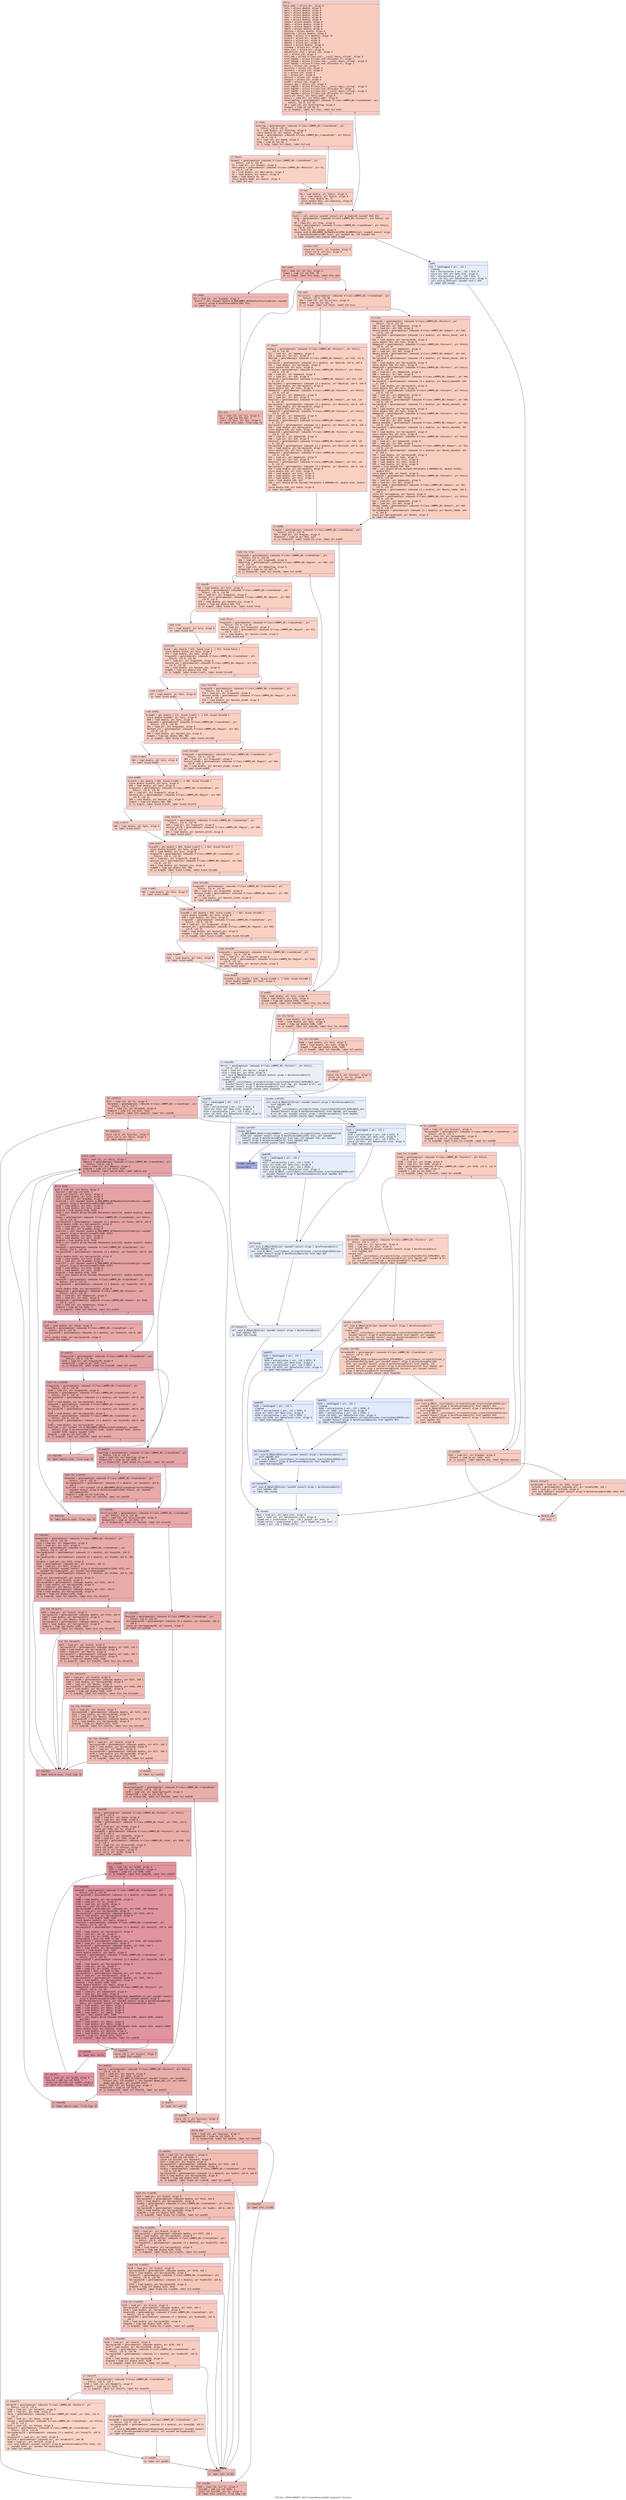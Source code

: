 digraph "CFG for '_ZN9LAMMPS_NS11CreateAtoms10add_randomEv' function" {
	label="CFG for '_ZN9LAMMPS_NS11CreateAtoms10add_randomEv' function";

	Node0x55e06921c790 [shape=record,color="#3d50c3ff", style=filled, fillcolor="#f08b6e70" fontname="Courier",label="{entry:\l|  %this.addr = alloca ptr, align 8\l  %xlo = alloca double, align 8\l  %ylo = alloca double, align 8\l  %zlo = alloca double, align 8\l  %xhi = alloca double, align 8\l  %yhi = alloca double, align 8\l  %zhi = alloca double, align 8\l  %zmid = alloca double, align 8\l  %delx = alloca double, align 8\l  %dely = alloca double, align 8\l  %delz = alloca double, align 8\l  %distsq = alloca double, align 8\l  %odistsq = alloca double, align 8\l  %lamda = alloca [3 x double], align 16\l  %coord = alloca ptr, align 8\l  %boxlo = alloca ptr, align 8\l  %boxhi = alloca ptr, align 8\l  %odist = alloca double, align 8\l  %random = alloca ptr, align 8\l  %exn.slot = alloca ptr, align 8\l  %ehselector.slot = alloca i32, align 4\l  %ii = alloca i32, align 4\l  %ref.tmp = alloca %\"class.std::__cxx11::basic_string\", align 8\l  %ref.tmp101 = alloca %\"class.std::allocator.4\", align 1\l  %ref.tmp104 = alloca %\"class.std::__cxx11::basic_string\", align 8\l  %ref.tmp105 = alloca %\"class.std::allocator.4\", align 1\l  %ntry = alloca i32, align 4\l  %success = alloca i32, align 4\l  %ninsert = alloca i32, align 4\l  %i = alloca i32, align 4\l  %x = alloca ptr, align 8\l  %nlocal = alloca i32, align 4\l  %reject = alloca i32, align 4\l  %i203 = alloca i32, align 4\l  %reject_any = alloca i32, align 4\l  %ref.tmp293 = alloca %\"class.std::__cxx11::basic_string\", align 8\l  %ref.tmp294 = alloca %\"class.std::allocator.4\", align 1\l  %ref.tmp297 = alloca %\"class.std::__cxx11::basic_string\", align 8\l  %ref.tmp298 = alloca %\"class.std::allocator.4\", align 1\l  store ptr %this, ptr %this.addr, align 8\l  %this1 = load ptr, ptr %this.addr, align 8\l  %overlapflag = getelementptr inbounds %\"class.LAMMPS_NS::CreateAtoms\", ptr\l... %this1, i32 0, i32 10\l  %0 = load i32, ptr %overlapflag, align 4\l  %tobool = icmp ne i32 %0, 0\l  br i1 %tobool, label %if.then, label %if.end3\l|{<s0>T|<s1>F}}"];
	Node0x55e06921c790:s0 -> Node0x55e06921e710[tooltip="entry -> if.then\nProbability 62.50%" ];
	Node0x55e06921c790:s1 -> Node0x55e06921e780[tooltip="entry -> if.end3\nProbability 37.50%" ];
	Node0x55e06921e710 [shape=record,color="#3d50c3ff", style=filled, fillcolor="#f2907270" fontname="Courier",label="{if.then:\l|  %overlap = getelementptr inbounds %\"class.LAMMPS_NS::CreateAtoms\", ptr\l... %this1, i32 0, i32 11\l  %1 = load double, ptr %overlap, align 8\l  store double %1, ptr %odist, align 8\l  %mode = getelementptr inbounds %\"class.LAMMPS_NS::CreateAtoms\", ptr %this1,\l... i32 0, i32 3\l  %2 = load i32, ptr %mode, align 8\l  %cmp = icmp eq i32 %2, 1\l  br i1 %cmp, label %if.then2, label %if.end\l|{<s0>T|<s1>F}}"];
	Node0x55e06921e710:s0 -> Node0x55e06925b690[tooltip="if.then -> if.then2\nProbability 50.00%" ];
	Node0x55e06921e710:s1 -> Node0x55e06924b160[tooltip="if.then -> if.end\nProbability 50.00%" ];
	Node0x55e06925b690 [shape=record,color="#3d50c3ff", style=filled, fillcolor="#f4987a70" fontname="Courier",label="{if.then2:\l|  %onemol = getelementptr inbounds %\"class.LAMMPS_NS::CreateAtoms\", ptr\l... %this1, i32 0, i32 45\l  %3 = load ptr, ptr %onemol, align 8\l  %molradius = getelementptr inbounds %\"class.LAMMPS_NS::Molecule\", ptr %3,\l... i32 0, i32 94\l  %4 = load double, ptr %molradius, align 8\l  %5 = load double, ptr %odist, align 8\l  %add = fadd double %5, %4\l  store double %add, ptr %odist, align 8\l  br label %if.end\l}"];
	Node0x55e06925b690 -> Node0x55e06924b160[tooltip="if.then2 -> if.end\nProbability 100.00%" ];
	Node0x55e06924b160 [shape=record,color="#3d50c3ff", style=filled, fillcolor="#f2907270" fontname="Courier",label="{if.end:\l|  %6 = load double, ptr %odist, align 8\l  %7 = load double, ptr %odist, align 8\l  %mul = fmul double %6, %7\l  store double %mul, ptr %odistsq, align 8\l  br label %if.end3\l}"];
	Node0x55e06924b160 -> Node0x55e06921e780[tooltip="if.end -> if.end3\nProbability 100.00%" ];
	Node0x55e06921e780 [shape=record,color="#3d50c3ff", style=filled, fillcolor="#f08b6e70" fontname="Courier",label="{if.end3:\l|  %call = call noalias noundef nonnull ptr @_Znwm(i64 noundef 200) #13\l  %lmp = getelementptr inbounds %\"class.LAMMPS_NS::Pointers\", ptr %this1, i32\l... 0, i32 1\l  %8 = load ptr, ptr %lmp, align 8\l  %seed = getelementptr inbounds %\"class.LAMMPS_NS::CreateAtoms\", ptr %this1,\l... i32 0, i32 6\l  %9 = load i32, ptr %seed, align 4\l  invoke void @_ZN9LAMMPS_NS7RanParkC1EPNS_6LAMMPSEi(ptr noundef nonnull align\l... 8 dereferenceable(200) %call, ptr noundef %8, i32 noundef %9)\l          to label %invoke.cont unwind label %lpad\l}"];
	Node0x55e06921e780 -> Node0x55e06921fc80[tooltip="if.end3 -> invoke.cont\nProbability 100.00%" ];
	Node0x55e06921e780 -> Node0x55e06921fd00[tooltip="if.end3 -> lpad\nProbability 0.00%" ];
	Node0x55e06921fc80 [shape=record,color="#3d50c3ff", style=filled, fillcolor="#f08b6e70" fontname="Courier",label="{invoke.cont:\l|  store ptr %call, ptr %random, align 8\l  store i32 0, ptr %ii, align 4\l  br label %for.cond\l}"];
	Node0x55e06921fc80 -> Node0x55e069220110[tooltip="invoke.cont -> for.cond\nProbability 100.00%" ];
	Node0x55e069220110 [shape=record,color="#3d50c3ff", style=filled, fillcolor="#dc5d4a70" fontname="Courier",label="{for.cond:\l|  %10 = load i32, ptr %ii, align 4\l  %cmp4 = icmp slt i32 %10, 30\l  br i1 %cmp4, label %for.body, label %for.end\l|{<s0>T|<s1>F}}"];
	Node0x55e069220110:s0 -> Node0x55e0692202e0[tooltip="for.cond -> for.body\nProbability 96.88%" ];
	Node0x55e069220110:s1 -> Node0x55e069220360[tooltip="for.cond -> for.end\nProbability 3.12%" ];
	Node0x55e0692202e0 [shape=record,color="#3d50c3ff", style=filled, fillcolor="#dc5d4a70" fontname="Courier",label="{for.body:\l|  %11 = load ptr, ptr %random, align 8\l  %call5 = call noundef double @_ZN9LAMMPS_NS7RanPark7uniformEv(ptr noundef\l... nonnull align 8 dereferenceable(200) %11)\l  br label %for.inc\l}"];
	Node0x55e0692202e0 -> Node0x55e0692206d0[tooltip="for.body -> for.inc\nProbability 100.00%" ];
	Node0x55e0692206d0 [shape=record,color="#3d50c3ff", style=filled, fillcolor="#dc5d4a70" fontname="Courier",label="{for.inc:\l|  %12 = load i32, ptr %ii, align 4\l  %inc = add nsw i32 %12, 1\l  store i32 %inc, ptr %ii, align 4\l  br label %for.cond, !llvm.loop !6\l}"];
	Node0x55e0692206d0 -> Node0x55e069220110[tooltip="for.inc -> for.cond\nProbability 100.00%" ];
	Node0x55e06921fd00 [shape=record,color="#3d50c3ff", style=filled, fillcolor="#c7d7f070" fontname="Courier",label="{lpad:\l|  %13 = landingpad \{ ptr, i32 \}\l          cleanup\l  %14 = extractvalue \{ ptr, i32 \} %13, 0\l  store ptr %14, ptr %exn.slot, align 8\l  %15 = extractvalue \{ ptr, i32 \} %13, 1\l  store i32 %15, ptr %ehselector.slot, align 4\l  call void @_ZdlPv(ptr noundef %call) #14\l  br label %eh.resume\l}"];
	Node0x55e06921fd00 -> Node0x55e069220e70[tooltip="lpad -> eh.resume\nProbability 100.00%" ];
	Node0x55e069220360 [shape=record,color="#3d50c3ff", style=filled, fillcolor="#f08b6e70" fontname="Courier",label="{for.end:\l|  %triclinic = getelementptr inbounds %\"class.LAMMPS_NS::CreateAtoms\", ptr\l... %this1, i32 0, i32 48\l  %16 = load i32, ptr %triclinic, align 8\l  %cmp6 = icmp eq i32 %16, 0\l  br i1 %cmp6, label %if.then7, label %if.else\l|{<s0>T|<s1>F}}"];
	Node0x55e069220360:s0 -> Node0x55e069221130[tooltip="for.end -> if.then7\nProbability 37.50%" ];
	Node0x55e069220360:s1 -> Node0x55e0692211b0[tooltip="for.end -> if.else\nProbability 62.50%" ];
	Node0x55e069221130 [shape=record,color="#3d50c3ff", style=filled, fillcolor="#f3947570" fontname="Courier",label="{if.then7:\l|  %domain = getelementptr inbounds %\"class.LAMMPS_NS::Pointers\", ptr %this1,\l... i32 0, i32 10\l  %17 = load ptr, ptr %domain, align 8\l  %18 = load ptr, ptr %17, align 8\l  %boxlo8 = getelementptr inbounds %\"class.LAMMPS_NS::Domain\", ptr %18, i32 0,\l... i32 20\l  %arrayidx = getelementptr inbounds [3 x double], ptr %boxlo8, i64 0, i64 0\l  %19 = load double, ptr %arrayidx, align 8\l  store double %19, ptr %xlo, align 8\l  %domain9 = getelementptr inbounds %\"class.LAMMPS_NS::Pointers\", ptr %this1,\l... i32 0, i32 10\l  %20 = load ptr, ptr %domain9, align 8\l  %21 = load ptr, ptr %20, align 8\l  %boxhi10 = getelementptr inbounds %\"class.LAMMPS_NS::Domain\", ptr %21, i32\l... 0, i32 21\l  %arrayidx11 = getelementptr inbounds [3 x double], ptr %boxhi10, i64 0, i64 0\l  %22 = load double, ptr %arrayidx11, align 8\l  store double %22, ptr %xhi, align 8\l  %domain12 = getelementptr inbounds %\"class.LAMMPS_NS::Pointers\", ptr %this1,\l... i32 0, i32 10\l  %23 = load ptr, ptr %domain12, align 8\l  %24 = load ptr, ptr %23, align 8\l  %boxlo13 = getelementptr inbounds %\"class.LAMMPS_NS::Domain\", ptr %24, i32\l... 0, i32 20\l  %arrayidx14 = getelementptr inbounds [3 x double], ptr %boxlo13, i64 0, i64 1\l  %25 = load double, ptr %arrayidx14, align 8\l  store double %25, ptr %ylo, align 8\l  %domain15 = getelementptr inbounds %\"class.LAMMPS_NS::Pointers\", ptr %this1,\l... i32 0, i32 10\l  %26 = load ptr, ptr %domain15, align 8\l  %27 = load ptr, ptr %26, align 8\l  %boxhi16 = getelementptr inbounds %\"class.LAMMPS_NS::Domain\", ptr %27, i32\l... 0, i32 21\l  %arrayidx17 = getelementptr inbounds [3 x double], ptr %boxhi16, i64 0, i64 1\l  %28 = load double, ptr %arrayidx17, align 8\l  store double %28, ptr %yhi, align 8\l  %domain18 = getelementptr inbounds %\"class.LAMMPS_NS::Pointers\", ptr %this1,\l... i32 0, i32 10\l  %29 = load ptr, ptr %domain18, align 8\l  %30 = load ptr, ptr %29, align 8\l  %boxlo19 = getelementptr inbounds %\"class.LAMMPS_NS::Domain\", ptr %30, i32\l... 0, i32 20\l  %arrayidx20 = getelementptr inbounds [3 x double], ptr %boxlo19, i64 0, i64 2\l  %31 = load double, ptr %arrayidx20, align 8\l  store double %31, ptr %zlo, align 8\l  %domain21 = getelementptr inbounds %\"class.LAMMPS_NS::Pointers\", ptr %this1,\l... i32 0, i32 10\l  %32 = load ptr, ptr %domain21, align 8\l  %33 = load ptr, ptr %32, align 8\l  %boxhi22 = getelementptr inbounds %\"class.LAMMPS_NS::Domain\", ptr %33, i32\l... 0, i32 21\l  %arrayidx23 = getelementptr inbounds [3 x double], ptr %boxhi22, i64 0, i64 2\l  %34 = load double, ptr %arrayidx23, align 8\l  store double %34, ptr %zhi, align 8\l  %35 = load double, ptr %zlo, align 8\l  %36 = load double, ptr %zhi, align 8\l  %37 = load double, ptr %zlo, align 8\l  %sub = fsub double %36, %37\l  %38 = call double @llvm.fmuladd.f64(double 5.000000e-01, double %sub, double\l... %35)\l  store double %38, ptr %zmid, align 8\l  br label %if.end46\l}"];
	Node0x55e069221130 -> Node0x55e0692bfe40[tooltip="if.then7 -> if.end46\nProbability 100.00%" ];
	Node0x55e0692211b0 [shape=record,color="#3d50c3ff", style=filled, fillcolor="#f2907270" fontname="Courier",label="{if.else:\l|  %domain25 = getelementptr inbounds %\"class.LAMMPS_NS::Pointers\", ptr\l... %this1, i32 0, i32 10\l  %39 = load ptr, ptr %domain25, align 8\l  %40 = load ptr, ptr %39, align 8\l  %boxlo_bound = getelementptr inbounds %\"class.LAMMPS_NS::Domain\", ptr %40,\l... i32 0, i32 24\l  %arrayidx26 = getelementptr inbounds [3 x double], ptr %boxlo_bound, i64 0,\l... i64 0\l  %41 = load double, ptr %arrayidx26, align 8\l  store double %41, ptr %xlo, align 8\l  %domain27 = getelementptr inbounds %\"class.LAMMPS_NS::Pointers\", ptr %this1,\l... i32 0, i32 10\l  %42 = load ptr, ptr %domain27, align 8\l  %43 = load ptr, ptr %42, align 8\l  %boxhi_bound = getelementptr inbounds %\"class.LAMMPS_NS::Domain\", ptr %43,\l... i32 0, i32 25\l  %arrayidx28 = getelementptr inbounds [3 x double], ptr %boxhi_bound, i64 0,\l... i64 0\l  %44 = load double, ptr %arrayidx28, align 8\l  store double %44, ptr %xhi, align 8\l  %domain29 = getelementptr inbounds %\"class.LAMMPS_NS::Pointers\", ptr %this1,\l... i32 0, i32 10\l  %45 = load ptr, ptr %domain29, align 8\l  %46 = load ptr, ptr %45, align 8\l  %boxlo_bound30 = getelementptr inbounds %\"class.LAMMPS_NS::Domain\", ptr %46,\l... i32 0, i32 24\l  %arrayidx31 = getelementptr inbounds [3 x double], ptr %boxlo_bound30, i64\l... 0, i64 1\l  %47 = load double, ptr %arrayidx31, align 8\l  store double %47, ptr %ylo, align 8\l  %domain32 = getelementptr inbounds %\"class.LAMMPS_NS::Pointers\", ptr %this1,\l... i32 0, i32 10\l  %48 = load ptr, ptr %domain32, align 8\l  %49 = load ptr, ptr %48, align 8\l  %boxhi_bound33 = getelementptr inbounds %\"class.LAMMPS_NS::Domain\", ptr %49,\l... i32 0, i32 25\l  %arrayidx34 = getelementptr inbounds [3 x double], ptr %boxhi_bound33, i64\l... 0, i64 1\l  %50 = load double, ptr %arrayidx34, align 8\l  store double %50, ptr %yhi, align 8\l  %domain35 = getelementptr inbounds %\"class.LAMMPS_NS::Pointers\", ptr %this1,\l... i32 0, i32 10\l  %51 = load ptr, ptr %domain35, align 8\l  %52 = load ptr, ptr %51, align 8\l  %boxlo_bound36 = getelementptr inbounds %\"class.LAMMPS_NS::Domain\", ptr %52,\l... i32 0, i32 24\l  %arrayidx37 = getelementptr inbounds [3 x double], ptr %boxlo_bound36, i64\l... 0, i64 2\l  %53 = load double, ptr %arrayidx37, align 8\l  store double %53, ptr %zlo, align 8\l  %domain38 = getelementptr inbounds %\"class.LAMMPS_NS::Pointers\", ptr %this1,\l... i32 0, i32 10\l  %54 = load ptr, ptr %domain38, align 8\l  %55 = load ptr, ptr %54, align 8\l  %boxhi_bound39 = getelementptr inbounds %\"class.LAMMPS_NS::Domain\", ptr %55,\l... i32 0, i32 25\l  %arrayidx40 = getelementptr inbounds [3 x double], ptr %boxhi_bound39, i64\l... 0, i64 2\l  %56 = load double, ptr %arrayidx40, align 8\l  store double %56, ptr %zhi, align 8\l  %57 = load double, ptr %zlo, align 8\l  %58 = load double, ptr %zhi, align 8\l  %59 = load double, ptr %zlo, align 8\l  %sub41 = fsub double %58, %59\l  %60 = call double @llvm.fmuladd.f64(double 5.000000e-01, double %sub41,\l... double %57)\l  store double %60, ptr %zmid, align 8\l  %domain43 = getelementptr inbounds %\"class.LAMMPS_NS::Pointers\", ptr %this1,\l... i32 0, i32 10\l  %61 = load ptr, ptr %domain43, align 8\l  %62 = load ptr, ptr %61, align 8\l  %boxlo_lamda = getelementptr inbounds %\"class.LAMMPS_NS::Domain\", ptr %62,\l... i32 0, i32 22\l  %arraydecay = getelementptr inbounds [3 x double], ptr %boxlo_lamda, i64 0,\l... i64 0\l  store ptr %arraydecay, ptr %boxlo, align 8\l  %domain44 = getelementptr inbounds %\"class.LAMMPS_NS::Pointers\", ptr %this1,\l... i32 0, i32 10\l  %63 = load ptr, ptr %domain44, align 8\l  %64 = load ptr, ptr %63, align 8\l  %boxhi_lamda = getelementptr inbounds %\"class.LAMMPS_NS::Domain\", ptr %64,\l... i32 0, i32 23\l  %arraydecay45 = getelementptr inbounds [3 x double], ptr %boxhi_lamda, i64\l... 0, i64 0\l  store ptr %arraydecay45, ptr %boxhi, align 8\l  br label %if.end46\l}"];
	Node0x55e0692211b0 -> Node0x55e0692bfe40[tooltip="if.else -> if.end46\nProbability 100.00%" ];
	Node0x55e0692bfe40 [shape=record,color="#3d50c3ff", style=filled, fillcolor="#f08b6e70" fontname="Courier",label="{if.end46:\l|  %region = getelementptr inbounds %\"class.LAMMPS_NS::CreateAtoms\", ptr\l... %this1, i32 0, i32 44\l  %65 = load ptr, ptr %region, align 8\l  %tobool47 = icmp ne ptr %65, null\l  br i1 %tobool47, label %land.lhs.true, label %if.end95\l|{<s0>T|<s1>F}}"];
	Node0x55e0692bfe40:s0 -> Node0x55e0692c38e0[tooltip="if.end46 -> land.lhs.true\nProbability 62.50%" ];
	Node0x55e0692bfe40:s1 -> Node0x55e0692c3960[tooltip="if.end46 -> if.end95\nProbability 37.50%" ];
	Node0x55e0692c38e0 [shape=record,color="#3d50c3ff", style=filled, fillcolor="#f2907270" fontname="Courier",label="{land.lhs.true:\l|  %region48 = getelementptr inbounds %\"class.LAMMPS_NS::CreateAtoms\", ptr\l... %this1, i32 0, i32 44\l  %66 = load ptr, ptr %region48, align 8\l  %bboxflag = getelementptr inbounds %\"class.LAMMPS_NS::Region\", ptr %66, i32\l... 0, i32 15\l  %67 = load i32, ptr %bboxflag, align 8\l  %tobool49 = icmp ne i32 %67, 0\l  br i1 %tobool49, label %if.then50, label %if.end95\l|{<s0>T|<s1>F}}"];
	Node0x55e0692c38e0:s0 -> Node0x55e0692c3e30[tooltip="land.lhs.true -> if.then50\nProbability 62.50%" ];
	Node0x55e0692c38e0:s1 -> Node0x55e0692c3960[tooltip="land.lhs.true -> if.end95\nProbability 37.50%" ];
	Node0x55e0692c3e30 [shape=record,color="#3d50c3ff", style=filled, fillcolor="#f3947570" fontname="Courier",label="{if.then50:\l|  %68 = load double, ptr %xlo, align 8\l  %region51 = getelementptr inbounds %\"class.LAMMPS_NS::CreateAtoms\", ptr\l... %this1, i32 0, i32 44\l  %69 = load ptr, ptr %region51, align 8\l  %extent_xlo = getelementptr inbounds %\"class.LAMMPS_NS::Region\", ptr %69,\l... i32 0, i32 9\l  %70 = load double, ptr %extent_xlo, align 8\l  %cmp52 = fcmp ogt double %68, %70\l  br i1 %cmp52, label %cond.true, label %cond.false\l|{<s0>T|<s1>F}}"];
	Node0x55e0692c3e30:s0 -> Node0x55e0692c4350[tooltip="if.then50 -> cond.true\nProbability 50.00%" ];
	Node0x55e0692c3e30:s1 -> Node0x55e0692c43d0[tooltip="if.then50 -> cond.false\nProbability 50.00%" ];
	Node0x55e0692c4350 [shape=record,color="#3d50c3ff", style=filled, fillcolor="#f59c7d70" fontname="Courier",label="{cond.true:\l|  %71 = load double, ptr %xlo, align 8\l  br label %cond.end\l}"];
	Node0x55e0692c4350 -> Node0x55e0692c45e0[tooltip="cond.true -> cond.end\nProbability 100.00%" ];
	Node0x55e0692c43d0 [shape=record,color="#3d50c3ff", style=filled, fillcolor="#f59c7d70" fontname="Courier",label="{cond.false:\l|  %region53 = getelementptr inbounds %\"class.LAMMPS_NS::CreateAtoms\", ptr\l... %this1, i32 0, i32 44\l  %72 = load ptr, ptr %region53, align 8\l  %extent_xlo54 = getelementptr inbounds %\"class.LAMMPS_NS::Region\", ptr %72,\l... i32 0, i32 9\l  %73 = load double, ptr %extent_xlo54, align 8\l  br label %cond.end\l}"];
	Node0x55e0692c43d0 -> Node0x55e0692c45e0[tooltip="cond.false -> cond.end\nProbability 100.00%" ];
	Node0x55e0692c45e0 [shape=record,color="#3d50c3ff", style=filled, fillcolor="#f3947570" fontname="Courier",label="{cond.end:\l|  %cond = phi double [ %71, %cond.true ], [ %73, %cond.false ]\l  store double %cond, ptr %xlo, align 8\l  %74 = load double, ptr %xhi, align 8\l  %region55 = getelementptr inbounds %\"class.LAMMPS_NS::CreateAtoms\", ptr\l... %this1, i32 0, i32 44\l  %75 = load ptr, ptr %region55, align 8\l  %extent_xhi = getelementptr inbounds %\"class.LAMMPS_NS::Region\", ptr %75,\l... i32 0, i32 10\l  %76 = load double, ptr %extent_xhi, align 8\l  %cmp56 = fcmp olt double %74, %76\l  br i1 %cmp56, label %cond.true57, label %cond.false58\l|{<s0>T|<s1>F}}"];
	Node0x55e0692c45e0:s0 -> Node0x55e0692c4ef0[tooltip="cond.end -> cond.true57\nProbability 50.00%" ];
	Node0x55e0692c45e0:s1 -> Node0x55e0692c4fd0[tooltip="cond.end -> cond.false58\nProbability 50.00%" ];
	Node0x55e0692c4ef0 [shape=record,color="#3d50c3ff", style=filled, fillcolor="#f59c7d70" fontname="Courier",label="{cond.true57:\l|  %77 = load double, ptr %xhi, align 8\l  br label %cond.end61\l}"];
	Node0x55e0692c4ef0 -> Node0x55e0692c51e0[tooltip="cond.true57 -> cond.end61\nProbability 100.00%" ];
	Node0x55e0692c4fd0 [shape=record,color="#3d50c3ff", style=filled, fillcolor="#f59c7d70" fontname="Courier",label="{cond.false58:\l|  %region59 = getelementptr inbounds %\"class.LAMMPS_NS::CreateAtoms\", ptr\l... %this1, i32 0, i32 44\l  %78 = load ptr, ptr %region59, align 8\l  %extent_xhi60 = getelementptr inbounds %\"class.LAMMPS_NS::Region\", ptr %78,\l... i32 0, i32 10\l  %79 = load double, ptr %extent_xhi60, align 8\l  br label %cond.end61\l}"];
	Node0x55e0692c4fd0 -> Node0x55e0692c51e0[tooltip="cond.false58 -> cond.end61\nProbability 100.00%" ];
	Node0x55e0692c51e0 [shape=record,color="#3d50c3ff", style=filled, fillcolor="#f3947570" fontname="Courier",label="{cond.end61:\l|  %cond62 = phi double [ %77, %cond.true57 ], [ %79, %cond.false58 ]\l  store double %cond62, ptr %xhi, align 8\l  %80 = load double, ptr %ylo, align 8\l  %region63 = getelementptr inbounds %\"class.LAMMPS_NS::CreateAtoms\", ptr\l... %this1, i32 0, i32 44\l  %81 = load ptr, ptr %region63, align 8\l  %extent_ylo = getelementptr inbounds %\"class.LAMMPS_NS::Region\", ptr %81,\l... i32 0, i32 11\l  %82 = load double, ptr %extent_ylo, align 8\l  %cmp64 = fcmp ogt double %80, %82\l  br i1 %cmp64, label %cond.true65, label %cond.false66\l|{<s0>T|<s1>F}}"];
	Node0x55e0692c51e0:s0 -> Node0x55e0692c5af0[tooltip="cond.end61 -> cond.true65\nProbability 50.00%" ];
	Node0x55e0692c51e0:s1 -> Node0x55e0692c5bd0[tooltip="cond.end61 -> cond.false66\nProbability 50.00%" ];
	Node0x55e0692c5af0 [shape=record,color="#3d50c3ff", style=filled, fillcolor="#f59c7d70" fontname="Courier",label="{cond.true65:\l|  %83 = load double, ptr %ylo, align 8\l  br label %cond.end69\l}"];
	Node0x55e0692c5af0 -> Node0x55e0692c5de0[tooltip="cond.true65 -> cond.end69\nProbability 100.00%" ];
	Node0x55e0692c5bd0 [shape=record,color="#3d50c3ff", style=filled, fillcolor="#f59c7d70" fontname="Courier",label="{cond.false66:\l|  %region67 = getelementptr inbounds %\"class.LAMMPS_NS::CreateAtoms\", ptr\l... %this1, i32 0, i32 44\l  %84 = load ptr, ptr %region67, align 8\l  %extent_ylo68 = getelementptr inbounds %\"class.LAMMPS_NS::Region\", ptr %84,\l... i32 0, i32 11\l  %85 = load double, ptr %extent_ylo68, align 8\l  br label %cond.end69\l}"];
	Node0x55e0692c5bd0 -> Node0x55e0692c5de0[tooltip="cond.false66 -> cond.end69\nProbability 100.00%" ];
	Node0x55e0692c5de0 [shape=record,color="#3d50c3ff", style=filled, fillcolor="#f3947570" fontname="Courier",label="{cond.end69:\l|  %cond70 = phi double [ %83, %cond.true65 ], [ %85, %cond.false66 ]\l  store double %cond70, ptr %ylo, align 8\l  %86 = load double, ptr %yhi, align 8\l  %region71 = getelementptr inbounds %\"class.LAMMPS_NS::CreateAtoms\", ptr\l... %this1, i32 0, i32 44\l  %87 = load ptr, ptr %region71, align 8\l  %extent_yhi = getelementptr inbounds %\"class.LAMMPS_NS::Region\", ptr %87,\l... i32 0, i32 12\l  %88 = load double, ptr %extent_yhi, align 8\l  %cmp72 = fcmp olt double %86, %88\l  br i1 %cmp72, label %cond.true73, label %cond.false74\l|{<s0>T|<s1>F}}"];
	Node0x55e0692c5de0:s0 -> Node0x55e0692c66f0[tooltip="cond.end69 -> cond.true73\nProbability 50.00%" ];
	Node0x55e0692c5de0:s1 -> Node0x55e0692c67d0[tooltip="cond.end69 -> cond.false74\nProbability 50.00%" ];
	Node0x55e0692c66f0 [shape=record,color="#3d50c3ff", style=filled, fillcolor="#f59c7d70" fontname="Courier",label="{cond.true73:\l|  %89 = load double, ptr %yhi, align 8\l  br label %cond.end77\l}"];
	Node0x55e0692c66f0 -> Node0x55e0692c69e0[tooltip="cond.true73 -> cond.end77\nProbability 100.00%" ];
	Node0x55e0692c67d0 [shape=record,color="#3d50c3ff", style=filled, fillcolor="#f59c7d70" fontname="Courier",label="{cond.false74:\l|  %region75 = getelementptr inbounds %\"class.LAMMPS_NS::CreateAtoms\", ptr\l... %this1, i32 0, i32 44\l  %90 = load ptr, ptr %region75, align 8\l  %extent_yhi76 = getelementptr inbounds %\"class.LAMMPS_NS::Region\", ptr %90,\l... i32 0, i32 12\l  %91 = load double, ptr %extent_yhi76, align 8\l  br label %cond.end77\l}"];
	Node0x55e0692c67d0 -> Node0x55e0692c69e0[tooltip="cond.false74 -> cond.end77\nProbability 100.00%" ];
	Node0x55e0692c69e0 [shape=record,color="#3d50c3ff", style=filled, fillcolor="#f3947570" fontname="Courier",label="{cond.end77:\l|  %cond78 = phi double [ %89, %cond.true73 ], [ %91, %cond.false74 ]\l  store double %cond78, ptr %yhi, align 8\l  %92 = load double, ptr %zlo, align 8\l  %region79 = getelementptr inbounds %\"class.LAMMPS_NS::CreateAtoms\", ptr\l... %this1, i32 0, i32 44\l  %93 = load ptr, ptr %region79, align 8\l  %extent_zlo = getelementptr inbounds %\"class.LAMMPS_NS::Region\", ptr %93,\l... i32 0, i32 13\l  %94 = load double, ptr %extent_zlo, align 8\l  %cmp80 = fcmp ogt double %92, %94\l  br i1 %cmp80, label %cond.true81, label %cond.false82\l|{<s0>T|<s1>F}}"];
	Node0x55e0692c69e0:s0 -> Node0x55e0692c72f0[tooltip="cond.end77 -> cond.true81\nProbability 50.00%" ];
	Node0x55e0692c69e0:s1 -> Node0x55e0692c73d0[tooltip="cond.end77 -> cond.false82\nProbability 50.00%" ];
	Node0x55e0692c72f0 [shape=record,color="#3d50c3ff", style=filled, fillcolor="#f59c7d70" fontname="Courier",label="{cond.true81:\l|  %95 = load double, ptr %zlo, align 8\l  br label %cond.end85\l}"];
	Node0x55e0692c72f0 -> Node0x55e0692c1340[tooltip="cond.true81 -> cond.end85\nProbability 100.00%" ];
	Node0x55e0692c73d0 [shape=record,color="#3d50c3ff", style=filled, fillcolor="#f59c7d70" fontname="Courier",label="{cond.false82:\l|  %region83 = getelementptr inbounds %\"class.LAMMPS_NS::CreateAtoms\", ptr\l... %this1, i32 0, i32 44\l  %96 = load ptr, ptr %region83, align 8\l  %extent_zlo84 = getelementptr inbounds %\"class.LAMMPS_NS::Region\", ptr %96,\l... i32 0, i32 13\l  %97 = load double, ptr %extent_zlo84, align 8\l  br label %cond.end85\l}"];
	Node0x55e0692c73d0 -> Node0x55e0692c1340[tooltip="cond.false82 -> cond.end85\nProbability 100.00%" ];
	Node0x55e0692c1340 [shape=record,color="#3d50c3ff", style=filled, fillcolor="#f3947570" fontname="Courier",label="{cond.end85:\l|  %cond86 = phi double [ %95, %cond.true81 ], [ %97, %cond.false82 ]\l  store double %cond86, ptr %zlo, align 8\l  %98 = load double, ptr %zhi, align 8\l  %region87 = getelementptr inbounds %\"class.LAMMPS_NS::CreateAtoms\", ptr\l... %this1, i32 0, i32 44\l  %99 = load ptr, ptr %region87, align 8\l  %extent_zhi = getelementptr inbounds %\"class.LAMMPS_NS::Region\", ptr %99,\l... i32 0, i32 14\l  %100 = load double, ptr %extent_zhi, align 8\l  %cmp88 = fcmp olt double %98, %100\l  br i1 %cmp88, label %cond.true89, label %cond.false90\l|{<s0>T|<s1>F}}"];
	Node0x55e0692c1340:s0 -> Node0x55e0692c8700[tooltip="cond.end85 -> cond.true89\nProbability 50.00%" ];
	Node0x55e0692c1340:s1 -> Node0x55e0692c87e0[tooltip="cond.end85 -> cond.false90\nProbability 50.00%" ];
	Node0x55e0692c8700 [shape=record,color="#3d50c3ff", style=filled, fillcolor="#f59c7d70" fontname="Courier",label="{cond.true89:\l|  %101 = load double, ptr %zhi, align 8\l  br label %cond.end93\l}"];
	Node0x55e0692c8700 -> Node0x55e0692c89f0[tooltip="cond.true89 -> cond.end93\nProbability 100.00%" ];
	Node0x55e0692c87e0 [shape=record,color="#3d50c3ff", style=filled, fillcolor="#f59c7d70" fontname="Courier",label="{cond.false90:\l|  %region91 = getelementptr inbounds %\"class.LAMMPS_NS::CreateAtoms\", ptr\l... %this1, i32 0, i32 44\l  %102 = load ptr, ptr %region91, align 8\l  %extent_zhi92 = getelementptr inbounds %\"class.LAMMPS_NS::Region\", ptr %102,\l... i32 0, i32 14\l  %103 = load double, ptr %extent_zhi92, align 8\l  br label %cond.end93\l}"];
	Node0x55e0692c87e0 -> Node0x55e0692c89f0[tooltip="cond.false90 -> cond.end93\nProbability 100.00%" ];
	Node0x55e0692c89f0 [shape=record,color="#3d50c3ff", style=filled, fillcolor="#f3947570" fontname="Courier",label="{cond.end93:\l|  %cond94 = phi double [ %101, %cond.true89 ], [ %103, %cond.false90 ]\l  store double %cond94, ptr %zhi, align 8\l  br label %if.end95\l}"];
	Node0x55e0692c89f0 -> Node0x55e0692c3960[tooltip="cond.end93 -> if.end95\nProbability 100.00%" ];
	Node0x55e0692c3960 [shape=record,color="#3d50c3ff", style=filled, fillcolor="#f08b6e70" fontname="Courier",label="{if.end95:\l|  %104 = load double, ptr %xlo, align 8\l  %105 = load double, ptr %xhi, align 8\l  %cmp96 = fcmp ogt double %104, %105\l  br i1 %cmp96, label %if.then100, label %lor.lhs.false\l|{<s0>T|<s1>F}}"];
	Node0x55e0692c3960:s0 -> Node0x55e0692c9110[tooltip="if.end95 -> if.then100\nProbability 0.00%" ];
	Node0x55e0692c3960:s1 -> Node0x55e0692c9190[tooltip="if.end95 -> lor.lhs.false\nProbability 100.00%" ];
	Node0x55e0692c9190 [shape=record,color="#3d50c3ff", style=filled, fillcolor="#f08b6e70" fontname="Courier",label="{lor.lhs.false:\l|  %106 = load double, ptr %ylo, align 8\l  %107 = load double, ptr %yhi, align 8\l  %cmp97 = fcmp ogt double %106, %107\l  br i1 %cmp97, label %if.then100, label %lor.lhs.false98\l|{<s0>T|<s1>F}}"];
	Node0x55e0692c9190:s0 -> Node0x55e0692c9110[tooltip="lor.lhs.false -> if.then100\nProbability 0.00%" ];
	Node0x55e0692c9190:s1 -> Node0x55e0692c94d0[tooltip="lor.lhs.false -> lor.lhs.false98\nProbability 100.00%" ];
	Node0x55e0692c94d0 [shape=record,color="#3d50c3ff", style=filled, fillcolor="#f08b6e70" fontname="Courier",label="{lor.lhs.false98:\l|  %108 = load double, ptr %zlo, align 8\l  %109 = load double, ptr %zhi, align 8\l  %cmp99 = fcmp ogt double %108, %109\l  br i1 %cmp99, label %if.then100, label %if.end112\l|{<s0>T|<s1>F}}"];
	Node0x55e0692c94d0:s0 -> Node0x55e0692c9110[tooltip="lor.lhs.false98 -> if.then100\nProbability 0.00%" ];
	Node0x55e0692c94d0:s1 -> Node0x55e0692c97e0[tooltip="lor.lhs.false98 -> if.end112\nProbability 100.00%" ];
	Node0x55e0692c9110 [shape=record,color="#3d50c3ff", style=filled, fillcolor="#d1dae970" fontname="Courier",label="{if.then100:\l|  %error = getelementptr inbounds %\"class.LAMMPS_NS::Pointers\", ptr %this1,\l... i32 0, i32 3\l  %110 = load ptr, ptr %error, align 8\l  %111 = load ptr, ptr %110, align 8\l  call void @_ZNSaIcEC1Ev(ptr noundef nonnull align 1 dereferenceable(1)\l... %ref.tmp101) #15\l  invoke void\l... @_ZNSt7__cxx1112basic_stringIcSt11char_traitsIcESaIcEEC2IS3_EEPKcRKS3_(ptr\l... noundef nonnull align 8 dereferenceable(32) %ref.tmp, ptr noundef @.str, ptr\l... noundef nonnull align 1 dereferenceable(1) %ref.tmp101)\l          to label %invoke.cont103 unwind label %lpad102\l}"];
	Node0x55e0692c9110 -> Node0x55e0692c9c40[tooltip="if.then100 -> invoke.cont103\nProbability 50.00%" ];
	Node0x55e0692c9110 -> Node0x55e0692c9cc0[tooltip="if.then100 -> lpad102\nProbability 50.00%" ];
	Node0x55e0692c9c40 [shape=record,color="#3d50c3ff", style=filled, fillcolor="#cbd8ee70" fontname="Courier",label="{invoke.cont103:\l|  call void @_ZNSaIcEC1Ev(ptr noundef nonnull align 1 dereferenceable(1)\l... %ref.tmp105) #15\l  invoke void\l... @_ZNSt7__cxx1112basic_stringIcSt11char_traitsIcESaIcEEC2IS3_EEPKcRKS3_(ptr\l... noundef nonnull align 8 dereferenceable(32) %ref.tmp104, ptr noundef\l... @.str.85, ptr noundef nonnull align 1 dereferenceable(1) %ref.tmp105)\l          to label %invoke.cont107 unwind label %lpad106\l}"];
	Node0x55e0692c9c40 -> Node0x55e0692ca040[tooltip="invoke.cont103 -> invoke.cont107\nProbability 50.00%" ];
	Node0x55e0692c9c40 -> Node0x55e0692ca090[tooltip="invoke.cont103 -> lpad106\nProbability 50.00%" ];
	Node0x55e0692ca040 [shape=record,color="#3d50c3ff", style=filled, fillcolor="#c5d6f270" fontname="Courier",label="{invoke.cont107:\l|  invoke void\l... @_ZN9LAMMPS_NS5Error3allERKNSt7__cxx1112basic_stringIcSt11char_traitsIcESaIcEE\l...EiS8_(ptr noundef nonnull align 8 dereferenceable(196) %111, ptr noundef\l... nonnull align 8 dereferenceable(32) %ref.tmp, i32 noundef 763, ptr noundef\l... nonnull align 8 dereferenceable(32) %ref.tmp104) #16\l          to label %invoke.cont109 unwind label %lpad108\l}"];
	Node0x55e0692ca040 -> Node0x55e0692c9ff0[tooltip="invoke.cont107 -> invoke.cont109\nProbability 0.00%" ];
	Node0x55e0692ca040 -> Node0x55e0692ca3b0[tooltip="invoke.cont107 -> lpad108\nProbability 100.00%" ];
	Node0x55e0692c9ff0 [shape=record,color="#3d50c3ff", style=filled, fillcolor="#3d50c370" fontname="Courier",label="{invoke.cont109:\l|  unreachable\l}"];
	Node0x55e0692c9cc0 [shape=record,color="#3d50c3ff", style=filled, fillcolor="#cbd8ee70" fontname="Courier",label="{lpad102:\l|  %112 = landingpad \{ ptr, i32 \}\l          cleanup\l  %113 = extractvalue \{ ptr, i32 \} %112, 0\l  store ptr %113, ptr %exn.slot, align 8\l  %114 = extractvalue \{ ptr, i32 \} %112, 1\l  store i32 %114, ptr %ehselector.slot, align 4\l  br label %ehcleanup111\l}"];
	Node0x55e0692c9cc0 -> Node0x55e0692c0c10[tooltip="lpad102 -> ehcleanup111\nProbability 100.00%" ];
	Node0x55e0692ca090 [shape=record,color="#3d50c3ff", style=filled, fillcolor="#c5d6f270" fontname="Courier",label="{lpad106:\l|  %115 = landingpad \{ ptr, i32 \}\l          cleanup\l  %116 = extractvalue \{ ptr, i32 \} %115, 0\l  store ptr %116, ptr %exn.slot, align 8\l  %117 = extractvalue \{ ptr, i32 \} %115, 1\l  store i32 %117, ptr %ehselector.slot, align 4\l  br label %ehcleanup\l}"];
	Node0x55e0692ca090 -> Node0x55e0692c0f60[tooltip="lpad106 -> ehcleanup\nProbability 100.00%" ];
	Node0x55e0692ca3b0 [shape=record,color="#3d50c3ff", style=filled, fillcolor="#c5d6f270" fontname="Courier",label="{lpad108:\l|  %118 = landingpad \{ ptr, i32 \}\l          cleanup\l  %119 = extractvalue \{ ptr, i32 \} %118, 0\l  store ptr %119, ptr %exn.slot, align 8\l  %120 = extractvalue \{ ptr, i32 \} %118, 1\l  store i32 %120, ptr %ehselector.slot, align 4\l  call void @_ZNSt7__cxx1112basic_stringIcSt11char_traitsIcESaIcEED1Ev(ptr\l... noundef nonnull align 8 dereferenceable(32) %ref.tmp104) #15\l  br label %ehcleanup\l}"];
	Node0x55e0692ca3b0 -> Node0x55e0692c0f60[tooltip="lpad108 -> ehcleanup\nProbability 100.00%" ];
	Node0x55e0692c0f60 [shape=record,color="#3d50c3ff", style=filled, fillcolor="#cbd8ee70" fontname="Courier",label="{ehcleanup:\l|  call void @_ZNSaIcED1Ev(ptr noundef nonnull align 1 dereferenceable(1)\l... %ref.tmp105) #15\l  call void @_ZNSt7__cxx1112basic_stringIcSt11char_traitsIcESaIcEED1Ev(ptr\l... noundef nonnull align 8 dereferenceable(32) %ref.tmp) #15\l  br label %ehcleanup111\l}"];
	Node0x55e0692c0f60 -> Node0x55e0692c0c10[tooltip="ehcleanup -> ehcleanup111\nProbability 100.00%" ];
	Node0x55e0692c0c10 [shape=record,color="#3d50c3ff", style=filled, fillcolor="#d1dae970" fontname="Courier",label="{ehcleanup111:\l|  call void @_ZNSaIcED1Ev(ptr noundef nonnull align 1 dereferenceable(1)\l... %ref.tmp101) #15\l  br label %eh.resume\l}"];
	Node0x55e0692c0c10 -> Node0x55e069220e70[tooltip="ehcleanup111 -> eh.resume\nProbability 100.00%" ];
	Node0x55e0692c97e0 [shape=record,color="#3d50c3ff", style=filled, fillcolor="#f08b6e70" fontname="Courier",label="{if.end112:\l|  store i32 0, ptr %ninsert, align 4\l  store i32 0, ptr %i, align 4\l  br label %for.cond113\l}"];
	Node0x55e0692c97e0 -> Node0x55e0692cc320[tooltip="if.end112 -> for.cond113\nProbability 100.00%" ];
	Node0x55e0692cc320 [shape=record,color="#3d50c3ff", style=filled, fillcolor="#dc5d4a70" fontname="Courier",label="{for.cond113:\l|  %121 = load i32, ptr %i, align 4\l  %nrandom = getelementptr inbounds %\"class.LAMMPS_NS::CreateAtoms\", ptr\l... %this1, i32 0, i32 5\l  %122 = load i32, ptr %nrandom, align 8\l  %cmp114 = icmp slt i32 %121, %122\l  br i1 %cmp114, label %for.body115, label %for.end286\l|{<s0>T|<s1>F}}"];
	Node0x55e0692cc320:s0 -> Node0x55e0692cc650[tooltip="for.cond113 -> for.body115\nProbability 96.88%" ];
	Node0x55e0692cc320:s1 -> Node0x55e0692cc6d0[tooltip="for.cond113 -> for.end286\nProbability 3.12%" ];
	Node0x55e0692cc650 [shape=record,color="#3d50c3ff", style=filled, fillcolor="#dc5d4a70" fontname="Courier",label="{for.body115:\l|  store i32 0, ptr %success, align 4\l  store i32 0, ptr %ntry, align 4\l  br label %while.cond\l}"];
	Node0x55e0692cc650 -> Node0x55e0692cc940[tooltip="for.body115 -> while.cond\nProbability 100.00%" ];
	Node0x55e0692cc940 [shape=record,color="#3d50c3ff", style=filled, fillcolor="#c32e3170" fontname="Courier",label="{while.cond:\l|  %123 = load i32, ptr %ntry, align 4\l  %maxtry = getelementptr inbounds %\"class.LAMMPS_NS::CreateAtoms\", ptr\l... %this1, i32 0, i32 8\l  %124 = load i32, ptr %maxtry, align 4\l  %cmp116 = icmp slt i32 %123, %124\l  br i1 %cmp116, label %while.body, label %while.end\l|{<s0>T|<s1>F}}"];
	Node0x55e0692cc940:s0 -> Node0x55e0692cccc0[tooltip="while.cond -> while.body\nProbability 96.88%" ];
	Node0x55e0692cc940:s1 -> Node0x55e0692ccd40[tooltip="while.cond -> while.end\nProbability 3.12%" ];
	Node0x55e0692cccc0 [shape=record,color="#3d50c3ff", style=filled, fillcolor="#c32e3170" fontname="Courier",label="{while.body:\l|  %125 = load i32, ptr %ntry, align 4\l  %inc117 = add nsw i32 %125, 1\l  store i32 %inc117, ptr %ntry, align 4\l  %126 = load double, ptr %xlo, align 8\l  %127 = load ptr, ptr %random, align 8\l  %call118 = call noundef double @_ZN9LAMMPS_NS7RanPark7uniformEv(ptr noundef\l... nonnull align 8 dereferenceable(200) %127)\l  %128 = load double, ptr %xhi, align 8\l  %129 = load double, ptr %xlo, align 8\l  %sub119 = fsub double %128, %129\l  %130 = call double @llvm.fmuladd.f64(double %call118, double %sub119, double\l... %126)\l  %xone = getelementptr inbounds %\"class.LAMMPS_NS::CreateAtoms\", ptr %this1,\l... i32 0, i32 16\l  %arrayidx121 = getelementptr inbounds [3 x double], ptr %xone, i64 0, i64 0\l  store double %130, ptr %arrayidx121, align 8\l  %131 = load double, ptr %ylo, align 8\l  %132 = load ptr, ptr %random, align 8\l  %call122 = call noundef double @_ZN9LAMMPS_NS7RanPark7uniformEv(ptr noundef\l... nonnull align 8 dereferenceable(200) %132)\l  %133 = load double, ptr %yhi, align 8\l  %134 = load double, ptr %ylo, align 8\l  %sub123 = fsub double %133, %134\l  %135 = call double @llvm.fmuladd.f64(double %call122, double %sub123, double\l... %131)\l  %xone125 = getelementptr inbounds %\"class.LAMMPS_NS::CreateAtoms\", ptr\l... %this1, i32 0, i32 16\l  %arrayidx126 = getelementptr inbounds [3 x double], ptr %xone125, i64 0, i64\l... 1\l  store double %135, ptr %arrayidx126, align 8\l  %136 = load double, ptr %zlo, align 8\l  %137 = load ptr, ptr %random, align 8\l  %call127 = call noundef double @_ZN9LAMMPS_NS7RanPark7uniformEv(ptr noundef\l... nonnull align 8 dereferenceable(200) %137)\l  %138 = load double, ptr %zhi, align 8\l  %139 = load double, ptr %zlo, align 8\l  %sub128 = fsub double %138, %139\l  %140 = call double @llvm.fmuladd.f64(double %call127, double %sub128, double\l... %136)\l  %xone130 = getelementptr inbounds %\"class.LAMMPS_NS::CreateAtoms\", ptr\l... %this1, i32 0, i32 16\l  %arrayidx131 = getelementptr inbounds [3 x double], ptr %xone130, i64 0, i64\l... 2\l  store double %140, ptr %arrayidx131, align 8\l  %domain132 = getelementptr inbounds %\"class.LAMMPS_NS::Pointers\", ptr\l... %this1, i32 0, i32 10\l  %141 = load ptr, ptr %domain132, align 8\l  %142 = load ptr, ptr %141, align 8\l  %dimension = getelementptr inbounds %\"class.LAMMPS_NS::Domain\", ptr %142,\l... i32 0, i32 2\l  %143 = load i32, ptr %dimension, align 4\l  %cmp133 = icmp eq i32 %143, 2\l  br i1 %cmp133, label %if.then134, label %if.end137\l|{<s0>T|<s1>F}}"];
	Node0x55e0692cccc0:s0 -> Node0x55e0692cea70[tooltip="while.body -> if.then134\nProbability 50.00%" ];
	Node0x55e0692cccc0:s1 -> Node0x55e0692ceaf0[tooltip="while.body -> if.end137\nProbability 50.00%" ];
	Node0x55e0692cea70 [shape=record,color="#3d50c3ff", style=filled, fillcolor="#ca3b3770" fontname="Courier",label="{if.then134:\l|  %144 = load double, ptr %zmid, align 8\l  %xone135 = getelementptr inbounds %\"class.LAMMPS_NS::CreateAtoms\", ptr\l... %this1, i32 0, i32 16\l  %arrayidx136 = getelementptr inbounds [3 x double], ptr %xone135, i64 0, i64\l... 2\l  store double %144, ptr %arrayidx136, align 8\l  br label %if.end137\l}"];
	Node0x55e0692cea70 -> Node0x55e0692ceaf0[tooltip="if.then134 -> if.end137\nProbability 100.00%" ];
	Node0x55e0692ceaf0 [shape=record,color="#3d50c3ff", style=filled, fillcolor="#c32e3170" fontname="Courier",label="{if.end137:\l|  %region138 = getelementptr inbounds %\"class.LAMMPS_NS::CreateAtoms\", ptr\l... %this1, i32 0, i32 44\l  %145 = load ptr, ptr %region138, align 8\l  %tobool139 = icmp ne ptr %145, null\l  br i1 %tobool139, label %land.lhs.true140, label %if.end151\l|{<s0>T|<s1>F}}"];
	Node0x55e0692ceaf0:s0 -> Node0x55e0692cf1e0[tooltip="if.end137 -> land.lhs.true140\nProbability 62.50%" ];
	Node0x55e0692ceaf0:s1 -> Node0x55e0692cf280[tooltip="if.end137 -> if.end151\nProbability 37.50%" ];
	Node0x55e0692cf1e0 [shape=record,color="#3d50c3ff", style=filled, fillcolor="#ca3b3770" fontname="Courier",label="{land.lhs.true140:\l|  %region141 = getelementptr inbounds %\"class.LAMMPS_NS::CreateAtoms\", ptr\l... %this1, i32 0, i32 44\l  %146 = load ptr, ptr %region141, align 8\l  %xone142 = getelementptr inbounds %\"class.LAMMPS_NS::CreateAtoms\", ptr\l... %this1, i32 0, i32 16\l  %arrayidx143 = getelementptr inbounds [3 x double], ptr %xone142, i64 0, i64\l... 0\l  %147 = load double, ptr %arrayidx143, align 8\l  %xone144 = getelementptr inbounds %\"class.LAMMPS_NS::CreateAtoms\", ptr\l... %this1, i32 0, i32 16\l  %arrayidx145 = getelementptr inbounds [3 x double], ptr %xone144, i64 0, i64\l... 1\l  %148 = load double, ptr %arrayidx145, align 8\l  %xone146 = getelementptr inbounds %\"class.LAMMPS_NS::CreateAtoms\", ptr\l... %this1, i32 0, i32 16\l  %arrayidx147 = getelementptr inbounds [3 x double], ptr %xone146, i64 0, i64\l... 2\l  %149 = load double, ptr %arrayidx147, align 8\l  %call148 = call noundef i32 @_ZN9LAMMPS_NS6Region5matchEddd(ptr noundef\l... nonnull align 8 dereferenceable(672) %146, double noundef %147, double\l... noundef %148, double noundef %149)\l  %cmp149 = icmp eq i32 %call148, 0\l  br i1 %cmp149, label %if.then150, label %if.end151\l|{<s0>T|<s1>F}}"];
	Node0x55e0692cf1e0:s0 -> Node0x55e0692d0f00[tooltip="land.lhs.true140 -> if.then150\nProbability 37.50%" ];
	Node0x55e0692cf1e0:s1 -> Node0x55e0692cf280[tooltip="land.lhs.true140 -> if.end151\nProbability 62.50%" ];
	Node0x55e0692d0f00 [shape=record,color="#3d50c3ff", style=filled, fillcolor="#d0473d70" fontname="Courier",label="{if.then150:\l|  br label %while.cond, !llvm.loop !8\l}"];
	Node0x55e0692d0f00 -> Node0x55e0692cc940[tooltip="if.then150 -> while.cond\nProbability 100.00%" ];
	Node0x55e0692cf280 [shape=record,color="#3d50c3ff", style=filled, fillcolor="#c5333470" fontname="Courier",label="{if.end151:\l|  %varflag = getelementptr inbounds %\"class.LAMMPS_NS::CreateAtoms\", ptr\l... %this1, i32 0, i32 21\l  %150 = load i32, ptr %varflag, align 8\l  %tobool152 = icmp ne i32 %150, 0\l  br i1 %tobool152, label %land.lhs.true153, label %if.end159\l|{<s0>T|<s1>F}}"];
	Node0x55e0692cf280:s0 -> Node0x55e0692d1440[tooltip="if.end151 -> land.lhs.true153\nProbability 62.50%" ];
	Node0x55e0692cf280:s1 -> Node0x55e0692d14e0[tooltip="if.end151 -> if.end159\nProbability 37.50%" ];
	Node0x55e0692d1440 [shape=record,color="#3d50c3ff", style=filled, fillcolor="#ca3b3770" fontname="Courier",label="{land.lhs.true153:\l|  %xone154 = getelementptr inbounds %\"class.LAMMPS_NS::CreateAtoms\", ptr\l... %this1, i32 0, i32 16\l  %arraydecay155 = getelementptr inbounds [3 x double], ptr %xone154, i64 0,\l... i64 0\l  %call156 = call noundef i32 @_ZN9LAMMPS_NS11CreateAtoms7vartestEPd(ptr\l... noundef nonnull align 8 dereferenceable(568) %this1, ptr noundef\l... %arraydecay155)\l  %cmp157 = icmp eq i32 %call156, 0\l  br i1 %cmp157, label %if.then158, label %if.end159\l|{<s0>T|<s1>F}}"];
	Node0x55e0692d1440:s0 -> Node0x55e0692d1a80[tooltip="land.lhs.true153 -> if.then158\nProbability 37.50%" ];
	Node0x55e0692d1440:s1 -> Node0x55e0692d14e0[tooltip="land.lhs.true153 -> if.end159\nProbability 62.50%" ];
	Node0x55e0692d1a80 [shape=record,color="#3d50c3ff", style=filled, fillcolor="#d24b4070" fontname="Courier",label="{if.then158:\l|  br label %while.cond, !llvm.loop !8\l}"];
	Node0x55e0692d1a80 -> Node0x55e0692cc940[tooltip="if.then158 -> while.cond\nProbability 100.00%" ];
	Node0x55e0692d14e0 [shape=record,color="#3d50c3ff", style=filled, fillcolor="#ca3b3770" fontname="Courier",label="{if.end159:\l|  %triclinic160 = getelementptr inbounds %\"class.LAMMPS_NS::CreateAtoms\",\l... ptr %this1, i32 0, i32 48\l  %151 = load i32, ptr %triclinic160, align 8\l  %tobool161 = icmp ne i32 %151, 0\l  br i1 %tobool161, label %if.then162, label %if.else193\l|{<s0>T|<s1>F}}"];
	Node0x55e0692d14e0:s0 -> Node0x55e0692d2460[tooltip="if.end159 -> if.then162\nProbability 62.50%" ];
	Node0x55e0692d14e0:s1 -> Node0x55e0692d24e0[tooltip="if.end159 -> if.else193\nProbability 37.50%" ];
	Node0x55e0692d2460 [shape=record,color="#3d50c3ff", style=filled, fillcolor="#cc403a70" fontname="Courier",label="{if.then162:\l|  %domain163 = getelementptr inbounds %\"class.LAMMPS_NS::Pointers\", ptr\l... %this1, i32 0, i32 10\l  %152 = load ptr, ptr %domain163, align 8\l  %153 = load ptr, ptr %152, align 8\l  %xone164 = getelementptr inbounds %\"class.LAMMPS_NS::CreateAtoms\", ptr\l... %this1, i32 0, i32 16\l  %arraydecay165 = getelementptr inbounds [3 x double], ptr %xone164, i64 0,\l... i64 0\l  %arraydecay166 = getelementptr inbounds [3 x double], ptr %lamda, i64 0, i64\l... 0\l  %vtable = load ptr, ptr %153, align 8\l  %vfn = getelementptr inbounds ptr, ptr %vtable, i64 11\l  %154 = load ptr, ptr %vfn, align 8\l  call void %154(ptr noundef nonnull align 8 dereferenceable(1200) %153, ptr\l... noundef %arraydecay165, ptr noundef %arraydecay166)\l  %arraydecay167 = getelementptr inbounds [3 x double], ptr %lamda, i64 0, i64\l... 0\l  store ptr %arraydecay167, ptr %coord, align 8\l  %155 = load ptr, ptr %coord, align 8\l  %arrayidx168 = getelementptr inbounds double, ptr %155, i64 0\l  %156 = load double, ptr %arrayidx168, align 8\l  %157 = load ptr, ptr %boxlo, align 8\l  %arrayidx169 = getelementptr inbounds double, ptr %157, i64 0\l  %158 = load double, ptr %arrayidx169, align 8\l  %cmp170 = fcmp olt double %156, %158\l  br i1 %cmp170, label %if.then191, label %lor.lhs.false171\l|{<s0>T|<s1>F}}"];
	Node0x55e0692d2460:s0 -> Node0x55e0692d33d0[tooltip="if.then162 -> if.then191\nProbability 50.00%" ];
	Node0x55e0692d2460:s1 -> Node0x55e0692d3480[tooltip="if.then162 -> lor.lhs.false171\nProbability 50.00%" ];
	Node0x55e0692d3480 [shape=record,color="#3d50c3ff", style=filled, fillcolor="#d24b4070" fontname="Courier",label="{lor.lhs.false171:\l|  %159 = load ptr, ptr %coord, align 8\l  %arrayidx172 = getelementptr inbounds double, ptr %159, i64 0\l  %160 = load double, ptr %arrayidx172, align 8\l  %161 = load ptr, ptr %boxhi, align 8\l  %arrayidx173 = getelementptr inbounds double, ptr %161, i64 0\l  %162 = load double, ptr %arrayidx173, align 8\l  %cmp174 = fcmp oge double %160, %162\l  br i1 %cmp174, label %if.then191, label %lor.lhs.false175\l|{<s0>T|<s1>F}}"];
	Node0x55e0692d3480:s0 -> Node0x55e0692d33d0[tooltip="lor.lhs.false171 -> if.then191\nProbability 50.00%" ];
	Node0x55e0692d3480:s1 -> Node0x55e0692d3a70[tooltip="lor.lhs.false171 -> lor.lhs.false175\nProbability 50.00%" ];
	Node0x55e0692d3a70 [shape=record,color="#3d50c3ff", style=filled, fillcolor="#d8564670" fontname="Courier",label="{lor.lhs.false175:\l|  %163 = load ptr, ptr %coord, align 8\l  %arrayidx176 = getelementptr inbounds double, ptr %163, i64 1\l  %164 = load double, ptr %arrayidx176, align 8\l  %165 = load ptr, ptr %boxlo, align 8\l  %arrayidx177 = getelementptr inbounds double, ptr %165, i64 1\l  %166 = load double, ptr %arrayidx177, align 8\l  %cmp178 = fcmp olt double %164, %166\l  br i1 %cmp178, label %if.then191, label %lor.lhs.false179\l|{<s0>T|<s1>F}}"];
	Node0x55e0692d3a70:s0 -> Node0x55e0692d33d0[tooltip="lor.lhs.false175 -> if.then191\nProbability 50.00%" ];
	Node0x55e0692d3a70:s1 -> Node0x55e0692d3ff0[tooltip="lor.lhs.false175 -> lor.lhs.false179\nProbability 50.00%" ];
	Node0x55e0692d3ff0 [shape=record,color="#3d50c3ff", style=filled, fillcolor="#de614d70" fontname="Courier",label="{lor.lhs.false179:\l|  %167 = load ptr, ptr %coord, align 8\l  %arrayidx180 = getelementptr inbounds double, ptr %167, i64 1\l  %168 = load double, ptr %arrayidx180, align 8\l  %169 = load ptr, ptr %boxhi, align 8\l  %arrayidx181 = getelementptr inbounds double, ptr %169, i64 1\l  %170 = load double, ptr %arrayidx181, align 8\l  %cmp182 = fcmp oge double %168, %170\l  br i1 %cmp182, label %if.then191, label %lor.lhs.false183\l|{<s0>T|<s1>F}}"];
	Node0x55e0692d3ff0:s0 -> Node0x55e0692d33d0[tooltip="lor.lhs.false179 -> if.then191\nProbability 50.00%" ];
	Node0x55e0692d3ff0:s1 -> Node0x55e0692d4570[tooltip="lor.lhs.false179 -> lor.lhs.false183\nProbability 50.00%" ];
	Node0x55e0692d4570 [shape=record,color="#3d50c3ff", style=filled, fillcolor="#e1675170" fontname="Courier",label="{lor.lhs.false183:\l|  %171 = load ptr, ptr %coord, align 8\l  %arrayidx184 = getelementptr inbounds double, ptr %171, i64 2\l  %172 = load double, ptr %arrayidx184, align 8\l  %173 = load ptr, ptr %boxlo, align 8\l  %arrayidx185 = getelementptr inbounds double, ptr %173, i64 2\l  %174 = load double, ptr %arrayidx185, align 8\l  %cmp186 = fcmp olt double %172, %174\l  br i1 %cmp186, label %if.then191, label %lor.lhs.false187\l|{<s0>T|<s1>F}}"];
	Node0x55e0692d4570:s0 -> Node0x55e0692d33d0[tooltip="lor.lhs.false183 -> if.then191\nProbability 50.00%" ];
	Node0x55e0692d4570:s1 -> Node0x55e0692d4af0[tooltip="lor.lhs.false183 -> lor.lhs.false187\nProbability 50.00%" ];
	Node0x55e0692d4af0 [shape=record,color="#3d50c3ff", style=filled, fillcolor="#e5705870" fontname="Courier",label="{lor.lhs.false187:\l|  %175 = load ptr, ptr %coord, align 8\l  %arrayidx188 = getelementptr inbounds double, ptr %175, i64 2\l  %176 = load double, ptr %arrayidx188, align 8\l  %177 = load ptr, ptr %boxhi, align 8\l  %arrayidx189 = getelementptr inbounds double, ptr %177, i64 2\l  %178 = load double, ptr %arrayidx189, align 8\l  %cmp190 = fcmp oge double %176, %178\l  br i1 %cmp190, label %if.then191, label %if.end192\l|{<s0>T|<s1>F}}"];
	Node0x55e0692d4af0:s0 -> Node0x55e0692d33d0[tooltip="lor.lhs.false187 -> if.then191\nProbability 50.00%" ];
	Node0x55e0692d4af0:s1 -> Node0x55e0692d5040[tooltip="lor.lhs.false187 -> if.end192\nProbability 50.00%" ];
	Node0x55e0692d33d0 [shape=record,color="#3d50c3ff", style=filled, fillcolor="#cc403a70" fontname="Courier",label="{if.then191:\l|  br label %while.cond, !llvm.loop !8\l}"];
	Node0x55e0692d33d0 -> Node0x55e0692cc940[tooltip="if.then191 -> while.cond\nProbability 100.00%" ];
	Node0x55e0692d5040 [shape=record,color="#3d50c3ff", style=filled, fillcolor="#e97a5f70" fontname="Courier",label="{if.end192:\l|  br label %if.end196\l}"];
	Node0x55e0692d5040 -> Node0x55e0692d51e0[tooltip="if.end192 -> if.end196\nProbability 100.00%" ];
	Node0x55e0692d24e0 [shape=record,color="#3d50c3ff", style=filled, fillcolor="#d0473d70" fontname="Courier",label="{if.else193:\l|  %xone194 = getelementptr inbounds %\"class.LAMMPS_NS::CreateAtoms\", ptr\l... %this1, i32 0, i32 16\l  %arraydecay195 = getelementptr inbounds [3 x double], ptr %xone194, i64 0,\l... i64 0\l  store ptr %arraydecay195, ptr %coord, align 8\l  br label %if.end196\l}"];
	Node0x55e0692d24e0 -> Node0x55e0692d51e0[tooltip="if.else193 -> if.end196\nProbability 100.00%" ];
	Node0x55e0692d51e0 [shape=record,color="#3d50c3ff", style=filled, fillcolor="#d0473d70" fontname="Courier",label="{if.end196:\l|  %overlapflag197 = getelementptr inbounds %\"class.LAMMPS_NS::CreateAtoms\",\l... ptr %this1, i32 0, i32 10\l  %179 = load i32, ptr %overlapflag197, align 4\l  %tobool198 = icmp ne i32 %179, 0\l  br i1 %tobool198, label %if.then199, label %if.end238\l|{<s0>T|<s1>F}}"];
	Node0x55e0692d51e0:s0 -> Node0x55e0692d57b0[tooltip="if.end196 -> if.then199\nProbability 96.88%" ];
	Node0x55e0692d51e0:s1 -> Node0x55e0692d5830[tooltip="if.end196 -> if.end238\nProbability 3.12%" ];
	Node0x55e0692d57b0 [shape=record,color="#3d50c3ff", style=filled, fillcolor="#d0473d70" fontname="Courier",label="{if.then199:\l|  %atom = getelementptr inbounds %\"class.LAMMPS_NS::Pointers\", ptr %this1,\l... i32 0, i32 6\l  %180 = load ptr, ptr %atom, align 8\l  %181 = load ptr, ptr %180, align 8\l  %x200 = getelementptr inbounds %\"class.LAMMPS_NS::Atom\", ptr %181, i32 0,\l... i32 37\l  %182 = load ptr, ptr %x200, align 8\l  store ptr %182, ptr %x, align 8\l  %atom201 = getelementptr inbounds %\"class.LAMMPS_NS::Pointers\", ptr %this1,\l... i32 0, i32 6\l  %183 = load ptr, ptr %atom201, align 8\l  %184 = load ptr, ptr %183, align 8\l  %nlocal202 = getelementptr inbounds %\"class.LAMMPS_NS::Atom\", ptr %184, i32\l... 0, i32 4\l  %185 = load i32, ptr %nlocal202, align 8\l  store i32 %185, ptr %nlocal, align 4\l  store i32 0, ptr %reject, align 4\l  store i32 0, ptr %i203, align 4\l  br label %for.cond204\l}"];
	Node0x55e0692d57b0 -> Node0x55e0692d6270[tooltip="if.then199 -> for.cond204\nProbability 100.00%" ];
	Node0x55e0692d6270 [shape=record,color="#b70d28ff", style=filled, fillcolor="#b70d2870" fontname="Courier",label="{for.cond204:\l|  %186 = load i32, ptr %i203, align 4\l  %187 = load i32, ptr %nlocal, align 4\l  %cmp205 = icmp slt i32 %186, %187\l  br i1 %cmp205, label %for.body206, label %for.end233\l|{<s0>T|<s1>F}}"];
	Node0x55e0692d6270:s0 -> Node0x55e0692d6510[tooltip="for.cond204 -> for.body206\nProbability 96.88%" ];
	Node0x55e0692d6270:s1 -> Node0x55e0692d6590[tooltip="for.cond204 -> for.end233\nProbability 3.12%" ];
	Node0x55e0692d6510 [shape=record,color="#b70d28ff", style=filled, fillcolor="#b70d2870" fontname="Courier",label="{for.body206:\l|  %xone207 = getelementptr inbounds %\"class.LAMMPS_NS::CreateAtoms\", ptr\l... %this1, i32 0, i32 16\l  %arrayidx208 = getelementptr inbounds [3 x double], ptr %xone207, i64 0, i64\l... 0\l  %188 = load double, ptr %arrayidx208, align 8\l  %189 = load ptr, ptr %x, align 8\l  %190 = load i32, ptr %i203, align 4\l  %idxprom = sext i32 %190 to i64\l  %arrayidx209 = getelementptr inbounds ptr, ptr %189, i64 %idxprom\l  %191 = load ptr, ptr %arrayidx209, align 8\l  %arrayidx210 = getelementptr inbounds double, ptr %191, i64 0\l  %192 = load double, ptr %arrayidx210, align 8\l  %sub211 = fsub double %188, %192\l  store double %sub211, ptr %delx, align 8\l  %xone212 = getelementptr inbounds %\"class.LAMMPS_NS::CreateAtoms\", ptr\l... %this1, i32 0, i32 16\l  %arrayidx213 = getelementptr inbounds [3 x double], ptr %xone212, i64 0, i64\l... 1\l  %193 = load double, ptr %arrayidx213, align 8\l  %194 = load ptr, ptr %x, align 8\l  %195 = load i32, ptr %i203, align 4\l  %idxprom214 = sext i32 %195 to i64\l  %arrayidx215 = getelementptr inbounds ptr, ptr %194, i64 %idxprom214\l  %196 = load ptr, ptr %arrayidx215, align 8\l  %arrayidx216 = getelementptr inbounds double, ptr %196, i64 1\l  %197 = load double, ptr %arrayidx216, align 8\l  %sub217 = fsub double %193, %197\l  store double %sub217, ptr %dely, align 8\l  %xone218 = getelementptr inbounds %\"class.LAMMPS_NS::CreateAtoms\", ptr\l... %this1, i32 0, i32 16\l  %arrayidx219 = getelementptr inbounds [3 x double], ptr %xone218, i64 0, i64\l... 2\l  %198 = load double, ptr %arrayidx219, align 8\l  %199 = load ptr, ptr %x, align 8\l  %200 = load i32, ptr %i203, align 4\l  %idxprom220 = sext i32 %200 to i64\l  %arrayidx221 = getelementptr inbounds ptr, ptr %199, i64 %idxprom220\l  %201 = load ptr, ptr %arrayidx221, align 8\l  %arrayidx222 = getelementptr inbounds double, ptr %201, i64 2\l  %202 = load double, ptr %arrayidx222, align 8\l  %sub223 = fsub double %198, %202\l  store double %sub223, ptr %delz, align 8\l  %domain224 = getelementptr inbounds %\"class.LAMMPS_NS::Pointers\", ptr\l... %this1, i32 0, i32 10\l  %203 = load ptr, ptr %domain224, align 8\l  %204 = load ptr, ptr %203, align 8\l  call void @_ZNK9LAMMPS_NS6Domain13minimum_imageERdS1_S1_(ptr noundef nonnull\l... align 8 dereferenceable(1200) %204, ptr noundef nonnull align 8\l... dereferenceable(8) %delx, ptr noundef nonnull align 8 dereferenceable(8)\l... %dely, ptr noundef nonnull align 8 dereferenceable(8) %delz)\l  %205 = load double, ptr %delx, align 8\l  %206 = load double, ptr %delx, align 8\l  %207 = load double, ptr %dely, align 8\l  %208 = load double, ptr %dely, align 8\l  %mul226 = fmul double %207, %208\l  %209 = call double @llvm.fmuladd.f64(double %205, double %206, double\l... %mul226)\l  %210 = load double, ptr %delz, align 8\l  %211 = load double, ptr %delz, align 8\l  %212 = call double @llvm.fmuladd.f64(double %210, double %211, double %209)\l  store double %212, ptr %distsq, align 8\l  %213 = load double, ptr %distsq, align 8\l  %214 = load double, ptr %odistsq, align 8\l  %cmp228 = fcmp olt double %213, %214\l  br i1 %cmp228, label %if.then229, label %if.end230\l|{<s0>T|<s1>F}}"];
	Node0x55e0692d6510:s0 -> Node0x55e0692d9b70[tooltip="for.body206 -> if.then229\nProbability 3.12%" ];
	Node0x55e0692d6510:s1 -> Node0x55e0692d9c20[tooltip="for.body206 -> if.end230\nProbability 96.88%" ];
	Node0x55e0692d9b70 [shape=record,color="#3d50c3ff", style=filled, fillcolor="#d6524470" fontname="Courier",label="{if.then229:\l|  store i32 1, ptr %reject, align 4\l  br label %for.end233\l}"];
	Node0x55e0692d9b70 -> Node0x55e0692d6590[tooltip="if.then229 -> for.end233\nProbability 100.00%" ];
	Node0x55e0692d9c20 [shape=record,color="#b70d28ff", style=filled, fillcolor="#b70d2870" fontname="Courier",label="{if.end230:\l|  br label %for.inc231\l}"];
	Node0x55e0692d9c20 -> Node0x55e0692d9e90[tooltip="if.end230 -> for.inc231\nProbability 100.00%" ];
	Node0x55e0692d9e90 [shape=record,color="#b70d28ff", style=filled, fillcolor="#b70d2870" fontname="Courier",label="{for.inc231:\l|  %215 = load i32, ptr %i203, align 4\l  %inc232 = add nsw i32 %215, 1\l  store i32 %inc232, ptr %i203, align 4\l  br label %for.cond204, !llvm.loop !9\l}"];
	Node0x55e0692d9e90 -> Node0x55e0692d6270[tooltip="for.inc231 -> for.cond204\nProbability 100.00%" ];
	Node0x55e0692d6590 [shape=record,color="#3d50c3ff", style=filled, fillcolor="#d0473d70" fontname="Courier",label="{for.end233:\l|  %world = getelementptr inbounds %\"class.LAMMPS_NS::Pointers\", ptr %this1,\l... i32 0, i32 16\l  %216 = load ptr, ptr %world, align 8\l  %217 = load ptr, ptr %216, align 8\l  %call234 = call i32 @MPI_Allreduce(ptr noundef %reject, ptr noundef\l... %reject_any, i32 noundef 1, ptr noundef @ompi_mpi_int, ptr noundef\l... @ompi_mpi_op_max, ptr noundef %217)\l  %218 = load i32, ptr %reject_any, align 4\l  %tobool235 = icmp ne i32 %218, 0\l  br i1 %tobool235, label %if.then236, label %if.end237\l|{<s0>T|<s1>F}}"];
	Node0x55e0692d6590:s0 -> Node0x55e0692da7a0[tooltip="for.end233 -> if.then236\nProbability 96.88%" ];
	Node0x55e0692d6590:s1 -> Node0x55e0692da820[tooltip="for.end233 -> if.end237\nProbability 3.12%" ];
	Node0x55e0692da7a0 [shape=record,color="#3d50c3ff", style=filled, fillcolor="#d0473d70" fontname="Courier",label="{if.then236:\l|  br label %while.cond, !llvm.loop !8\l}"];
	Node0x55e0692da7a0 -> Node0x55e0692cc940[tooltip="if.then236 -> while.cond\nProbability 100.00%" ];
	Node0x55e0692da820 [shape=record,color="#3d50c3ff", style=filled, fillcolor="#e97a5f70" fontname="Courier",label="{if.end237:\l|  br label %if.end238\l}"];
	Node0x55e0692da820 -> Node0x55e0692d5830[tooltip="if.end237 -> if.end238\nProbability 100.00%" ];
	Node0x55e0692d5830 [shape=record,color="#3d50c3ff", style=filled, fillcolor="#e5705870" fontname="Courier",label="{if.end238:\l|  store i32 1, ptr %success, align 4\l  br label %while.end\l}"];
	Node0x55e0692d5830 -> Node0x55e0692ccd40[tooltip="if.end238 -> while.end\nProbability 100.00%" ];
	Node0x55e0692ccd40 [shape=record,color="#3d50c3ff", style=filled, fillcolor="#dc5d4a70" fontname="Courier",label="{while.end:\l|  %219 = load i32, ptr %success, align 4\l  %tobool239 = icmp ne i32 %219, 0\l  br i1 %tobool239, label %if.end241, label %if.then240\l|{<s0>T|<s1>F}}"];
	Node0x55e0692ccd40:s0 -> Node0x55e0692dac80[tooltip="while.end -> if.end241\nProbability 62.50%" ];
	Node0x55e0692ccd40:s1 -> Node0x55e0692dad00[tooltip="while.end -> if.then240\nProbability 37.50%" ];
	Node0x55e0692dad00 [shape=record,color="#3d50c3ff", style=filled, fillcolor="#e36c5570" fontname="Courier",label="{if.then240:\l|  br label %for.inc284\l}"];
	Node0x55e0692dad00 -> Node0x55e0692dae30[tooltip="if.then240 -> for.inc284\nProbability 100.00%" ];
	Node0x55e0692dac80 [shape=record,color="#3d50c3ff", style=filled, fillcolor="#e1675170" fontname="Courier",label="{if.end241:\l|  %220 = load i32, ptr %ninsert, align 4\l  %inc242 = add nsw i32 %220, 1\l  store i32 %inc242, ptr %ninsert, align 4\l  %221 = load ptr, ptr %coord, align 8\l  %arrayidx243 = getelementptr inbounds double, ptr %221, i64 0\l  %222 = load double, ptr %arrayidx243, align 8\l  %sublo = getelementptr inbounds %\"class.LAMMPS_NS::CreateAtoms\", ptr %this1,\l... i32 0, i32 49\l  %arrayidx244 = getelementptr inbounds [3 x double], ptr %sublo, i64 0, i64 0\l  %223 = load double, ptr %arrayidx244, align 8\l  %cmp245 = fcmp oge double %222, %223\l  br i1 %cmp245, label %land.lhs.true246, label %if.end283\l|{<s0>T|<s1>F}}"];
	Node0x55e0692dac80:s0 -> Node0x55e0692db5d0[tooltip="if.end241 -> land.lhs.true246\nProbability 50.00%" ];
	Node0x55e0692dac80:s1 -> Node0x55e0692db670[tooltip="if.end241 -> if.end283\nProbability 50.00%" ];
	Node0x55e0692db5d0 [shape=record,color="#3d50c3ff", style=filled, fillcolor="#e5705870" fontname="Courier",label="{land.lhs.true246:\l|  %224 = load ptr, ptr %coord, align 8\l  %arrayidx247 = getelementptr inbounds double, ptr %224, i64 0\l  %225 = load double, ptr %arrayidx247, align 8\l  %subhi = getelementptr inbounds %\"class.LAMMPS_NS::CreateAtoms\", ptr %this1,\l... i32 0, i32 50\l  %arrayidx248 = getelementptr inbounds [3 x double], ptr %subhi, i64 0, i64 0\l  %226 = load double, ptr %arrayidx248, align 8\l  %cmp249 = fcmp olt double %225, %226\l  br i1 %cmp249, label %land.lhs.true250, label %if.end283\l|{<s0>T|<s1>F}}"];
	Node0x55e0692db5d0:s0 -> Node0x55e0692dbc80[tooltip="land.lhs.true246 -> land.lhs.true250\nProbability 50.00%" ];
	Node0x55e0692db5d0:s1 -> Node0x55e0692db670[tooltip="land.lhs.true246 -> if.end283\nProbability 50.00%" ];
	Node0x55e0692dbc80 [shape=record,color="#3d50c3ff", style=filled, fillcolor="#e8765c70" fontname="Courier",label="{land.lhs.true250:\l|  %227 = load ptr, ptr %coord, align 8\l  %arrayidx251 = getelementptr inbounds double, ptr %227, i64 1\l  %228 = load double, ptr %arrayidx251, align 8\l  %sublo252 = getelementptr inbounds %\"class.LAMMPS_NS::CreateAtoms\", ptr\l... %this1, i32 0, i32 49\l  %arrayidx253 = getelementptr inbounds [3 x double], ptr %sublo252, i64 0,\l... i64 1\l  %229 = load double, ptr %arrayidx253, align 8\l  %cmp254 = fcmp oge double %228, %229\l  br i1 %cmp254, label %land.lhs.true255, label %if.end283\l|{<s0>T|<s1>F}}"];
	Node0x55e0692dbc80:s0 -> Node0x55e0692dc290[tooltip="land.lhs.true250 -> land.lhs.true255\nProbability 50.00%" ];
	Node0x55e0692dbc80:s1 -> Node0x55e0692db670[tooltip="land.lhs.true250 -> if.end283\nProbability 50.00%" ];
	Node0x55e0692dc290 [shape=record,color="#3d50c3ff", style=filled, fillcolor="#ec7f6370" fontname="Courier",label="{land.lhs.true255:\l|  %230 = load ptr, ptr %coord, align 8\l  %arrayidx256 = getelementptr inbounds double, ptr %230, i64 1\l  %231 = load double, ptr %arrayidx256, align 8\l  %subhi257 = getelementptr inbounds %\"class.LAMMPS_NS::CreateAtoms\", ptr\l... %this1, i32 0, i32 50\l  %arrayidx258 = getelementptr inbounds [3 x double], ptr %subhi257, i64 0,\l... i64 1\l  %232 = load double, ptr %arrayidx258, align 8\l  %cmp259 = fcmp olt double %231, %232\l  br i1 %cmp259, label %land.lhs.true260, label %if.end283\l|{<s0>T|<s1>F}}"];
	Node0x55e0692dc290:s0 -> Node0x55e0692dc8a0[tooltip="land.lhs.true255 -> land.lhs.true260\nProbability 50.00%" ];
	Node0x55e0692dc290:s1 -> Node0x55e0692db670[tooltip="land.lhs.true255 -> if.end283\nProbability 50.00%" ];
	Node0x55e0692dc8a0 [shape=record,color="#3d50c3ff", style=filled, fillcolor="#ef886b70" fontname="Courier",label="{land.lhs.true260:\l|  %233 = load ptr, ptr %coord, align 8\l  %arrayidx261 = getelementptr inbounds double, ptr %233, i64 2\l  %234 = load double, ptr %arrayidx261, align 8\l  %sublo262 = getelementptr inbounds %\"class.LAMMPS_NS::CreateAtoms\", ptr\l... %this1, i32 0, i32 49\l  %arrayidx263 = getelementptr inbounds [3 x double], ptr %sublo262, i64 0,\l... i64 2\l  %235 = load double, ptr %arrayidx263, align 8\l  %cmp264 = fcmp oge double %234, %235\l  br i1 %cmp264, label %land.lhs.true265, label %if.end283\l|{<s0>T|<s1>F}}"];
	Node0x55e0692dc8a0:s0 -> Node0x55e0692dceb0[tooltip="land.lhs.true260 -> land.lhs.true265\nProbability 50.00%" ];
	Node0x55e0692dc8a0:s1 -> Node0x55e0692db670[tooltip="land.lhs.true260 -> if.end283\nProbability 50.00%" ];
	Node0x55e0692dceb0 [shape=record,color="#3d50c3ff", style=filled, fillcolor="#f2907270" fontname="Courier",label="{land.lhs.true265:\l|  %236 = load ptr, ptr %coord, align 8\l  %arrayidx266 = getelementptr inbounds double, ptr %236, i64 2\l  %237 = load double, ptr %arrayidx266, align 8\l  %subhi267 = getelementptr inbounds %\"class.LAMMPS_NS::CreateAtoms\", ptr\l... %this1, i32 0, i32 50\l  %arrayidx268 = getelementptr inbounds [3 x double], ptr %subhi267, i64 0,\l... i64 2\l  %238 = load double, ptr %arrayidx268, align 8\l  %cmp269 = fcmp olt double %237, %238\l  br i1 %cmp269, label %if.then270, label %if.end283\l|{<s0>T|<s1>F}}"];
	Node0x55e0692dceb0:s0 -> Node0x55e0692dd490[tooltip="land.lhs.true265 -> if.then270\nProbability 50.00%" ];
	Node0x55e0692dceb0:s1 -> Node0x55e0692db670[tooltip="land.lhs.true265 -> if.end283\nProbability 50.00%" ];
	Node0x55e0692dd490 [shape=record,color="#3d50c3ff", style=filled, fillcolor="#f4987a70" fontname="Courier",label="{if.then270:\l|  %mode271 = getelementptr inbounds %\"class.LAMMPS_NS::CreateAtoms\", ptr\l... %this1, i32 0, i32 3\l  %239 = load i32, ptr %mode271, align 8\l  %cmp272 = icmp eq i32 %239, 0\l  br i1 %cmp272, label %if.then273, label %if.else279\l|{<s0>T|<s1>F}}"];
	Node0x55e0692dd490:s0 -> Node0x55e0692dd7d0[tooltip="if.then270 -> if.then273\nProbability 37.50%" ];
	Node0x55e0692dd490:s1 -> Node0x55e0692dd820[tooltip="if.then270 -> if.else279\nProbability 62.50%" ];
	Node0x55e0692dd7d0 [shape=record,color="#3d50c3ff", style=filled, fillcolor="#f5a08170" fontname="Courier",label="{if.then273:\l|  %atom274 = getelementptr inbounds %\"class.LAMMPS_NS::Pointers\", ptr\l... %this1, i32 0, i32 6\l  %240 = load ptr, ptr %atom274, align 8\l  %241 = load ptr, ptr %240, align 8\l  %avec = getelementptr inbounds %\"class.LAMMPS_NS::Atom\", ptr %241, i32 0,\l... i32 2\l  %242 = load ptr, ptr %avec, align 8\l  %ntype = getelementptr inbounds %\"class.LAMMPS_NS::CreateAtoms\", ptr %this1,\l... i32 0, i32 1\l  %243 = load i32, ptr %ntype, align 8\l  %xone275 = getelementptr inbounds %\"class.LAMMPS_NS::CreateAtoms\", ptr\l... %this1, i32 0, i32 16\l  %arraydecay276 = getelementptr inbounds [3 x double], ptr %xone275, i64 0,\l... i64 0\l  %vtable277 = load ptr, ptr %242, align 8\l  %vfn278 = getelementptr inbounds ptr, ptr %vtable277, i64 38\l  %244 = load ptr, ptr %vfn278, align 8\l  call void %244(ptr noundef nonnull align 8 dereferenceable(2752) %242, i32\l... noundef %243, ptr noundef %arraydecay276)\l  br label %if.end282\l}"];
	Node0x55e0692dd7d0 -> Node0x55e0692de350[tooltip="if.then273 -> if.end282\nProbability 100.00%" ];
	Node0x55e0692dd820 [shape=record,color="#3d50c3ff", style=filled, fillcolor="#f59c7d70" fontname="Courier",label="{if.else279:\l|  %xone280 = getelementptr inbounds %\"class.LAMMPS_NS::CreateAtoms\", ptr\l... %this1, i32 0, i32 16\l  %arraydecay281 = getelementptr inbounds [3 x double], ptr %xone280, i64 0,\l... i64 0\l  call void @_ZN9LAMMPS_NS11CreateAtoms12add_moleculeEPd(ptr noundef nonnull\l... align 8 dereferenceable(568) %this1, ptr noundef %arraydecay281)\l  br label %if.end282\l}"];
	Node0x55e0692dd820 -> Node0x55e0692de350[tooltip="if.else279 -> if.end282\nProbability 100.00%" ];
	Node0x55e0692de350 [shape=record,color="#3d50c3ff", style=filled, fillcolor="#f4987a70" fontname="Courier",label="{if.end282:\l|  br label %if.end283\l}"];
	Node0x55e0692de350 -> Node0x55e0692db670[tooltip="if.end282 -> if.end283\nProbability 100.00%" ];
	Node0x55e0692db670 [shape=record,color="#3d50c3ff", style=filled, fillcolor="#e1675170" fontname="Courier",label="{if.end283:\l|  br label %for.inc284\l}"];
	Node0x55e0692db670 -> Node0x55e0692dae30[tooltip="if.end283 -> for.inc284\nProbability 100.00%" ];
	Node0x55e0692dae30 [shape=record,color="#3d50c3ff", style=filled, fillcolor="#dc5d4a70" fontname="Courier",label="{for.inc284:\l|  %245 = load i32, ptr %i, align 4\l  %inc285 = add nsw i32 %245, 1\l  store i32 %inc285, ptr %i, align 4\l  br label %for.cond113, !llvm.loop !10\l}"];
	Node0x55e0692dae30 -> Node0x55e0692cc320[tooltip="for.inc284 -> for.cond113\nProbability 100.00%" ];
	Node0x55e0692cc6d0 [shape=record,color="#3d50c3ff", style=filled, fillcolor="#f08b6e70" fontname="Courier",label="{for.end286:\l|  %246 = load i32, ptr %ninsert, align 4\l  %nrandom287 = getelementptr inbounds %\"class.LAMMPS_NS::CreateAtoms\", ptr\l... %this1, i32 0, i32 5\l  %247 = load i32, ptr %nrandom287, align 8\l  %cmp288 = icmp slt i32 %246, %247\l  br i1 %cmp288, label %land.lhs.true289, label %if.end308\l|{<s0>T|<s1>F}}"];
	Node0x55e0692cc6d0:s0 -> Node0x55e0692dee60[tooltip="for.end286 -> land.lhs.true289\nProbability 50.00%" ];
	Node0x55e0692cc6d0:s1 -> Node0x55e0692def00[tooltip="for.end286 -> if.end308\nProbability 50.00%" ];
	Node0x55e0692dee60 [shape=record,color="#3d50c3ff", style=filled, fillcolor="#f2907270" fontname="Courier",label="{land.lhs.true289:\l|  %comm = getelementptr inbounds %\"class.LAMMPS_NS::Pointers\", ptr %this1,\l... i32 0, i32 9\l  %248 = load ptr, ptr %comm, align 8\l  %249 = load ptr, ptr %248, align 8\l  %me = getelementptr inbounds %\"class.LAMMPS_NS::Comm\", ptr %249, i32 0, i32 4\l  %250 = load i32, ptr %me, align 4\l  %cmp290 = icmp eq i32 %250, 0\l  br i1 %cmp290, label %if.then291, label %if.end308\l|{<s0>T|<s1>F}}"];
	Node0x55e0692dee60:s0 -> Node0x55e0692ca710[tooltip="land.lhs.true289 -> if.then291\nProbability 37.50%" ];
	Node0x55e0692dee60:s1 -> Node0x55e0692def00[tooltip="land.lhs.true289 -> if.end308\nProbability 62.50%" ];
	Node0x55e0692ca710 [shape=record,color="#3d50c3ff", style=filled, fillcolor="#f59c7d70" fontname="Courier",label="{if.then291:\l|  %error292 = getelementptr inbounds %\"class.LAMMPS_NS::Pointers\", ptr\l... %this1, i32 0, i32 3\l  %251 = load ptr, ptr %error292, align 8\l  %252 = load ptr, ptr %251, align 8\l  call void @_ZNSaIcEC1Ev(ptr noundef nonnull align 1 dereferenceable(1)\l... %ref.tmp294) #15\l  invoke void\l... @_ZNSt7__cxx1112basic_stringIcSt11char_traitsIcESaIcEEC2IS3_EEPKcRKS3_(ptr\l... noundef nonnull align 8 dereferenceable(32) %ref.tmp293, ptr noundef @.str,\l... ptr noundef nonnull align 1 dereferenceable(1) %ref.tmp294)\l          to label %invoke.cont296 unwind label %lpad295\l}"];
	Node0x55e0692ca710 -> Node0x55e0692cab50[tooltip="if.then291 -> invoke.cont296\nProbability 100.00%" ];
	Node0x55e0692ca710 -> Node0x55e0692cabd0[tooltip="if.then291 -> lpad295\nProbability 0.00%" ];
	Node0x55e0692cab50 [shape=record,color="#3d50c3ff", style=filled, fillcolor="#f59c7d70" fontname="Courier",label="{invoke.cont296:\l|  call void @_ZNSaIcEC1Ev(ptr noundef nonnull align 1 dereferenceable(1)\l... %ref.tmp298) #15\l  invoke void\l... @_ZNSt7__cxx1112basic_stringIcSt11char_traitsIcESaIcEEC2IS3_EEPKcRKS3_(ptr\l... noundef nonnull align 8 dereferenceable(32) %ref.tmp297, ptr noundef\l... @.str.86, ptr noundef nonnull align 1 dereferenceable(1) %ref.tmp298)\l          to label %invoke.cont300 unwind label %lpad299\l}"];
	Node0x55e0692cab50 -> Node0x55e0692caef0[tooltip="invoke.cont296 -> invoke.cont300\nProbability 100.00%" ];
	Node0x55e0692cab50 -> Node0x55e0692caf40[tooltip="invoke.cont296 -> lpad299\nProbability 0.00%" ];
	Node0x55e0692caef0 [shape=record,color="#3d50c3ff", style=filled, fillcolor="#f59c7d70" fontname="Courier",label="{invoke.cont300:\l|  %nrandom301 = getelementptr inbounds %\"class.LAMMPS_NS::CreateAtoms\", ptr\l... %this1, i32 0, i32 5\l  invoke void\l... @_ZN9LAMMPS_NS5Error7warningIJRiS2_EEEvRKNSt7__cxx1112basic_stringIcSt11char_t\l...raitsIcESaIcEEEiSA_DpOT_(ptr noundef nonnull align 8 dereferenceable(196)\l... %252, ptr noundef nonnull align 8 dereferenceable(32) %ref.tmp293, i32\l... noundef 855, ptr noundef nonnull align 8 dereferenceable(32) %ref.tmp297, ptr\l... noundef nonnull align 4 dereferenceable(4) %ninsert, ptr noundef nonnull\l... align 4 dereferenceable(4) %nrandom301)\l          to label %invoke.cont303 unwind label %lpad302\l}"];
	Node0x55e0692caef0 -> Node0x55e0692caea0[tooltip="invoke.cont300 -> invoke.cont303\nProbability 100.00%" ];
	Node0x55e0692caef0 -> Node0x55e0692cb300[tooltip="invoke.cont300 -> lpad302\nProbability 0.00%" ];
	Node0x55e0692caea0 [shape=record,color="#3d50c3ff", style=filled, fillcolor="#f59c7d70" fontname="Courier",label="{invoke.cont303:\l|  call void @_ZNSt7__cxx1112basic_stringIcSt11char_traitsIcESaIcEED1Ev(ptr\l... noundef nonnull align 8 dereferenceable(32) %ref.tmp297) #15\l  call void @_ZNSaIcED1Ev(ptr noundef nonnull align 1 dereferenceable(1)\l... %ref.tmp298) #15\l  call void @_ZNSt7__cxx1112basic_stringIcSt11char_traitsIcESaIcEED1Ev(ptr\l... noundef nonnull align 8 dereferenceable(32) %ref.tmp293) #15\l  call void @_ZNSaIcED1Ev(ptr noundef nonnull align 1 dereferenceable(1)\l... %ref.tmp294) #15\l  br label %if.end308\l}"];
	Node0x55e0692caea0 -> Node0x55e0692def00[tooltip="invoke.cont303 -> if.end308\nProbability 100.00%" ];
	Node0x55e0692cabd0 [shape=record,color="#3d50c3ff", style=filled, fillcolor="#b9d0f970" fontname="Courier",label="{lpad295:\l|  %253 = landingpad \{ ptr, i32 \}\l          cleanup\l  %254 = extractvalue \{ ptr, i32 \} %253, 0\l  store ptr %254, ptr %exn.slot, align 8\l  %255 = extractvalue \{ ptr, i32 \} %253, 1\l  store i32 %255, ptr %ehselector.slot, align 4\l  br label %ehcleanup307\l}"];
	Node0x55e0692cabd0 -> Node0x55e0692cbbb0[tooltip="lpad295 -> ehcleanup307\nProbability 100.00%" ];
	Node0x55e0692caf40 [shape=record,color="#3d50c3ff", style=filled, fillcolor="#b9d0f970" fontname="Courier",label="{lpad299:\l|  %256 = landingpad \{ ptr, i32 \}\l          cleanup\l  %257 = extractvalue \{ ptr, i32 \} %256, 0\l  store ptr %257, ptr %exn.slot, align 8\l  %258 = extractvalue \{ ptr, i32 \} %256, 1\l  store i32 %258, ptr %ehselector.slot, align 4\l  br label %ehcleanup305\l}"];
	Node0x55e0692caf40 -> Node0x55e0692e2570[tooltip="lpad299 -> ehcleanup305\nProbability 100.00%" ];
	Node0x55e0692cb300 [shape=record,color="#3d50c3ff", style=filled, fillcolor="#b9d0f970" fontname="Courier",label="{lpad302:\l|  %259 = landingpad \{ ptr, i32 \}\l          cleanup\l  %260 = extractvalue \{ ptr, i32 \} %259, 0\l  store ptr %260, ptr %exn.slot, align 8\l  %261 = extractvalue \{ ptr, i32 \} %259, 1\l  store i32 %261, ptr %ehselector.slot, align 4\l  call void @_ZNSt7__cxx1112basic_stringIcSt11char_traitsIcESaIcEED1Ev(ptr\l... noundef nonnull align 8 dereferenceable(32) %ref.tmp297) #15\l  br label %ehcleanup305\l}"];
	Node0x55e0692cb300 -> Node0x55e0692e2570[tooltip="lpad302 -> ehcleanup305\nProbability 100.00%" ];
	Node0x55e0692e2570 [shape=record,color="#3d50c3ff", style=filled, fillcolor="#bfd3f670" fontname="Courier",label="{ehcleanup305:\l|  call void @_ZNSaIcED1Ev(ptr noundef nonnull align 1 dereferenceable(1)\l... %ref.tmp298) #15\l  call void @_ZNSt7__cxx1112basic_stringIcSt11char_traitsIcESaIcEED1Ev(ptr\l... noundef nonnull align 8 dereferenceable(32) %ref.tmp293) #15\l  br label %ehcleanup307\l}"];
	Node0x55e0692e2570 -> Node0x55e0692cbbb0[tooltip="ehcleanup305 -> ehcleanup307\nProbability 100.00%" ];
	Node0x55e0692cbbb0 [shape=record,color="#3d50c3ff", style=filled, fillcolor="#c1d4f470" fontname="Courier",label="{ehcleanup307:\l|  call void @_ZNSaIcED1Ev(ptr noundef nonnull align 1 dereferenceable(1)\l... %ref.tmp294) #15\l  br label %eh.resume\l}"];
	Node0x55e0692cbbb0 -> Node0x55e069220e70[tooltip="ehcleanup307 -> eh.resume\nProbability 100.00%" ];
	Node0x55e0692def00 [shape=record,color="#3d50c3ff", style=filled, fillcolor="#f08b6e70" fontname="Courier",label="{if.end308:\l|  %262 = load ptr, ptr %random, align 8\l  %isnull = icmp eq ptr %262, null\l  br i1 %isnull, label %delete.end, label %delete.notnull\l|{<s0>T|<s1>F}}"];
	Node0x55e0692def00:s0 -> Node0x55e0692e3000[tooltip="if.end308 -> delete.end\nProbability 37.50%" ];
	Node0x55e0692def00:s1 -> Node0x55e0692e3050[tooltip="if.end308 -> delete.notnull\nProbability 62.50%" ];
	Node0x55e0692e3050 [shape=record,color="#3d50c3ff", style=filled, fillcolor="#f2907270" fontname="Courier",label="{delete.notnull:\l|  %vtable309 = load ptr, ptr %262, align 8\l  %vfn310 = getelementptr inbounds ptr, ptr %vtable309, i64 1\l  %263 = load ptr, ptr %vfn310, align 8\l  call void %263(ptr noundef nonnull align 8 dereferenceable(200) %262) #15\l  br label %delete.end\l}"];
	Node0x55e0692e3050 -> Node0x55e0692e3000[tooltip="delete.notnull -> delete.end\nProbability 100.00%" ];
	Node0x55e0692e3000 [shape=record,color="#3d50c3ff", style=filled, fillcolor="#f08b6e70" fontname="Courier",label="{delete.end:\l|  ret void\l}"];
	Node0x55e069220e70 [shape=record,color="#3d50c3ff", style=filled, fillcolor="#d4dbe670" fontname="Courier",label="{eh.resume:\l|  %exn = load ptr, ptr %exn.slot, align 8\l  %sel = load i32, ptr %ehselector.slot, align 4\l  %lpad.val = insertvalue \{ ptr, i32 \} poison, ptr %exn, 0\l  %lpad.val311 = insertvalue \{ ptr, i32 \} %lpad.val, i32 %sel, 1\l  resume \{ ptr, i32 \} %lpad.val311\l}"];
}
